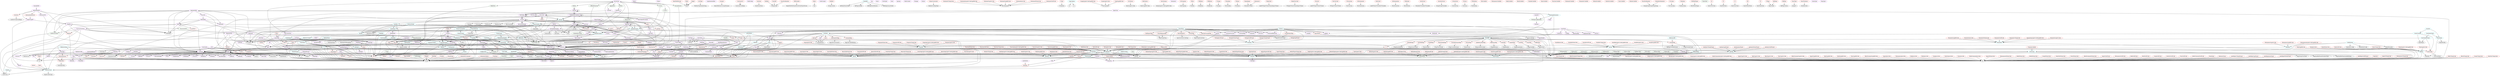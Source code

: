 digraph alltypes {
	subgraph core {
		subgraph conceptchunk{
		ConceptChunk -> IdeaDict;
		ConceptChunk -> Sentence;
		ConceptChunk -> UID;
		ConceptChunk	[shape=oval, color=cyan3, label="ConceptChunk"];
		}
		subgraph commonconcept{
		CommonConcept -> CI;
		CommonConcept -> Sentence;
		CommonConcept	[shape=oval, color=cyan3, label="CommonConcept"];
		}
		subgraph conceptinstance{
		ConceptInstance -> ConceptChunk;
		ConceptInstance -> String;
		ConceptInstance -> ShortName;
		ConceptInstance	[shape=oval, color=cyan3, label="ConceptInstance"];
		}
	}
	subgraph citation {
		subgraph citation{
		Citation -> CitationKind;
		Citation -> CiteField;
		Citation -> UID;
		Citation -> ShortName;
		Citation	[shape=oval, color=cyan3, label="Citation"];
		}
		subgraph bibref{
		BibRef -> Citation;
		BibRef	[shape=oval, color=red2, label="BibRef"];
		}
		subgraph entryid{
		EntryID -> String;
		EntryID	[shape=oval, color=red2, label="EntryID"];
		}
	}
	subgraph commonidea {
		subgraph ci{
		CI -> UID;
		CI -> NP;
		CI -> String;
		CI	[shape=oval, color=cyan3, label="CI"];
		}
	}
	subgraph concept {
	}
	subgraph contraineds {
		subgraph constrainedchunk{
		ConstrainedChunk -> QuantityDict;
		ConstrainedChunk -> ConstraintE;
		ConstrainedChunk -> MaybeExpr;
		ConstrainedChunk	[shape=oval, color=cyan3, label="ConstrainedChunk"];
		}
		subgraph constrconcept{
		ConstrConcept -> DefinedQuantityDict;
		ConstrConcept -> ConstraintE;
		ConstrConcept -> MaybeExpr;
		ConstrConcept	[shape=oval, color=cyan3, label="ConstrConcept"];
		}
	}
	subgraph definedquantity {
		subgraph definedquantitydict{
		DefinedQuantityDict -> ConceptChunk;
		DefinedQuantityDict -> StageSymbol;
		DefinedQuantityDict -> Space;
		DefinedQuantityDict -> MaybeUnitDefn;
		DefinedQuantityDict	[shape=oval, color=cyan3, label="DefinedQuantityDict"];
		}
	}
	subgraph eq {
		subgraph qdefinition{
		QDefinition -> QuantityDict;
		QDefinition -> Sentence;
		QDefinition -> UID;
		QDefinition -> Expr;
		QDefinition	[shape=oval, color=cyan3, label="QDefinition"];
		}
	}
	subgraph namedargument {
		subgraph namedargument{
		NamedArgument -> QuantityDict;
		NamedArgument	[shape=oval, color=darkgreen, label="NamedArgument"];
		}
	}
	subgraph namedidea {
		subgraph namedchunk{
		NamedChunk -> UID;
		NamedChunk -> NP;
		NamedChunk	[shape=oval, color=cyan3, label="NamedChunk"];
		}
		subgraph ideadict{
		IdeaDict -> NamedChunk;
		IdeaDict -> MaybeString;
		IdeaDict	[shape=oval, color=cyan3, label="IdeaDict"];
		}
	}
	subgraph quantity {
		subgraph quantitydict{
		QuantityDict -> IdeaDict;
		QuantityDict -> Space;
		QuantityDict -> StageSymbol;
		QuantityDict -> MaybeUnitDefn;
		QuantityDict	[shape=oval, color=cyan3, label="QuantityDict"];
		}
	}
	subgraph relation {
		subgraph relationconcept{
		RelationConcept -> ConceptChunk;
		RelationConcept -> Relation;
		RelationConcept	[shape=oval, color=cyan3, label="RelationConcept"];
		}
	}
	subgraph uncertainquantity {
		subgraph uncertainchunk{
		UncertainChunk -> ConstrainedChunk;
		UncertainChunk -> Uncertainty;
		UncertainChunk	[shape=oval, color=cyan3, label="UncertainChunk"];
		}
		subgraph uncertq{
		UncertQ -> ConstrConcept;
		UncertQ -> Uncertainty;
		UncertQ	[shape=oval, color=cyan3, label="UncertQ"];
		}
	}
	subgraph unitdefn {
		subgraph unitdefn{
		UnitDefn -> ConceptChunk;
		UnitDefn -> UnitSymbol;
		UnitDefn -> UID;
		UnitDefn	[shape=oval, color=cyan3, label="UnitDefn"];
		}
		subgraph unitequation{
		UnitEquation -> UID;
		UnitEquation -> USymb;
		UnitEquation	[shape=oval, color=cyan3, label="UnitEquation"];
		}
	}
	subgraph unital {
		subgraph unitalchunk{
		UnitalChunk -> DefinedQuantityDict;
		UnitalChunk -> UnitDefn;
		UnitalChunk	[shape=oval, color=cyan3, label="UnitalChunk"];
		}
	}
	subgraph unitary {
		subgraph unitarychunk{
		UnitaryChunk -> QuantityDict;
		UnitaryChunk -> UnitDefn;
		UnitaryChunk	[shape=oval, color=cyan3, label="UnitaryChunk"];
		}
	}
	subgraph unitaryconcept {
		subgraph unitaryconceptdict{
		UnitaryConceptDict -> UnitaryChunk;
		UnitaryConceptDict -> Sentence;
		UnitaryConceptDict -> UID;
		UnitaryConceptDict	[shape=oval, color=cyan3, label="UnitaryConceptDict"];
		}
	}
	subgraph citations {
	}
	subgraph core {
	}
	subgraph core2 {
	}
	subgraph document {
	}
	subgraph citation {
		subgraph citefield{
		CiteField -> String;
		CiteField -> People;
		CiteField	[shape=oval, color=darkviolet, label="CiteField"];
		}
		subgraph hp{
		HP -> String;
		HP	[shape=oval, color=darkviolet, label="HP"];
		}
		subgraph citationkind{
		CitationKind -> editor;
		CitationKind -> People;
		CitationKind -> CiteField;
		CitationKind	[shape=oval, color=darkviolet, label="CitationKind"];
		}
	}
	subgraph date {
		subgraph month{
		Month	[shape=oval, color=darkviolet, label="Month"];
		}
	}
	subgraph sentence {
	}
	subgraph core {
		subgraph labelledcontent{
		LabelledContent -> Reference;
		LabelledContent -> RawContent;
		LabelledContent	[shape=oval, color=cyan3, label="LabelledContent"];
		}
		subgraph listtype{
		ListType -> ItemType;
		ListType -> Maybe;
		ListType -> String;
		ListType	[shape=oval, color=darkviolet, label="ListType"];
		}
		subgraph itemtype{
		ItemType -> Sentence;
		ItemType	[shape=oval, color=darkviolet, label="ItemType"];
		}
		subgraph contents{
		Contents -> UnlabelledContent;
		Contents -> LabelledContent;
		Contents	[shape=oval, color=darkviolet, label="Contents"];
		}
		subgraph dtype{
		DType	[shape=oval, color=darkviolet, label="DType"];
		}
		subgraph rawcontent{
		RawContent -> Sentence;
		RawContent -> Title;
		RawContent -> Bool;
		RawContent	[shape=oval, color=darkviolet, label="RawContent"];
		}
		subgraph unlabelledcontent{
		UnlabelledContent -> RawContent;
		UnlabelledContent	[shape=oval, color=darkgreen, label="UnlabelledContent"];
		}
		subgraph maxwidthpercent{
		MaxWidthPercent -> Float;
		MaxWidthPercent	[shape=oval, color=red2, label="MaxWidthPercent"];
		}
		subgraph title{
		Title -> Sentence;
		Title	[shape=oval, color=red2, label="Title"];
		}
		subgraph author{
		Author -> Sentence;
		Author	[shape=oval, color=red2, label="Author"];
		}
		subgraph header{
		Header -> Sentence;
		Header	[shape=oval, color=red2, label="Header"];
		}
		subgraph depth{
		Depth -> Int;
		Depth	[shape=oval, color=red2, label="Depth"];
		}
		subgraph width{
		Width -> Float;
		Width	[shape=oval, color=red2, label="Width"];
		}
		subgraph height{
		Height -> Float;
		Height	[shape=oval, color=red2, label="Height"];
		}
		subgraph listtuple{
		ListTuple -> TitleItemTypeMaybeString;
		ListTuple	[shape=oval, color=red2, label="ListTuple"];
		}
		subgraph filepath{
		Filepath -> String;
		Filepath	[shape=oval, color=red2, label="Filepath"];
		}
		subgraph lbl{
		Lbl -> Sentence;
		Lbl	[shape=oval, color=red2, label="Lbl"];
		}
		subgraph identifier{
		Identifier -> String;
		Identifier	[shape=oval, color=red2, label="Identifier"];
		}
	}
	subgraph diplays {
	}
	subgraph extract {
	}
	subgraph math {
	}
	subgraph precedence {
	}
	subgraph type {
		subgraph lbltype{
		LblType -> IRefProg;
		LblType -> String;
		LblType	[shape=oval, color=darkviolet, label="LblType"];
		}
		subgraph irefprog{
		IRefProg -> UID;
		IRefProg	[shape=oval, color=darkviolet, label="IRefProg"];
		}
	}
	subgraph core {
		subgraph capitalizationrule{
		CapitalizationRule	[shape=oval, color=darkviolet, label="CapitalizationRule"];
		}
		subgraph pluralrule{
		PluralRule	[shape=oval, color=darkviolet, label="PluralRule"];
		}
		subgraph np{
		NP -> String;
		NP -> PluralRule;
		NP	[shape=oval, color=darkviolet, label="NP"];
		}
		subgraph pluralform{
		PluralForm -> Sentence;
		PluralForm	[shape=oval, color=red2, label="PluralForm"];
		}
	}
	subgraph extract {
	}
	subgraph helpers {
	}
	subgraph ast {
		subgraph uri{
		URI -> Scheme;
		URI -> Authority;
		URI -> Path;
		URI -> Query;
		URI -> Fragment;
		URI -> String;
		URI	[shape=oval, color=darkviolet, label="URI"];
		}
		subgraph scheme{
		Scheme	[shape=oval, color=darkviolet, label="Scheme"];
		}
		subgraph authority{
		Authority -> Username;
		Authority -> Password;
		Authority -> Host;
		Authority -> Port;
		Authority	[shape=oval, color=darkviolet, label="Authority"];
		}
		subgraph port{
		Port -> Int;
		Port	[shape=oval, color=darkviolet, label="Port"];
		}
		subgraph path{
		Path -> String;
		Path	[shape=oval, color=red2, label="Path"];
		}
		subgraph query{
		Query -> String;
		Query	[shape=oval, color=red2, label="Query"];
		}
		subgraph fragment{
		Fragment -> String;
		Fragment	[shape=oval, color=red2, label="Fragment"];
		}
		subgraph username{
		Username -> String;
		Username	[shape=oval, color=red2, label="Username"];
		}
		subgraph password{
		Password -> String;
		Password	[shape=oval, color=red2, label="Password"];
		}
		subgraph host{
		Host -> String;
		Host	[shape=oval, color=red2, label="Host"];
		}
	}
	subgraph core {
		subgraph uncertainty{
		Uncertainty -> MaybeDouble;
		Uncertainty -> MaybeInt;
		Uncertainty	[shape=oval, color=cyan3, label="Uncertainty"];
		}
	}
	subgraph clasess {
		subgraph conceptc{
		Conceptc -> IdeacDefinitioncConceptDomainc;
		Conceptc	[shape=oval, color=red2, label="Conceptc"];
		}
	}
	subgraph contraints {
		subgraph constraintreason{
		ConstraintReason	[shape=oval, color=darkviolet, label="ConstraintReason"];
		}
		subgraph constrainta{
		Constrainta -> ConstraintReason;
		Constrainta -> RealInterval;
		Constrainta -> a;
		Constrainta -> Constraint;
		Constrainta -> Expr;
		Constrainta -> ConstraintE;
		Constrainta	[shape=oval, color=darkviolet, label="Constrainta"];
		}
		subgraph constrainte{
		ConstraintE -> ConstraintExpr;
		ConstraintE	[shape=oval, color=red2, label="ConstraintE"];
		}
	}
	subgraph decoratedreference {
		subgraph decref{
		DecRef -> Reference;
		DecRef -> RefInfo;
		DecRef	[shape=oval, color=cyan3, label="DecRef"];
		}
	}
	subgraph derivation {
		subgraph derivation{
		Derivation -> Sentence;
		Derivation -> Derivation;
		Derivation	[shape=oval, color=darkviolet, label="Derivation"];
		}
	}
	subgraph development {
	}
	subgraph diplays {
	}
	subgraph diplayclassess {
	}
	subgraph diplayexprs {
		subgraph displaybinop{
		DisplayBinOp	[shape=oval, color=darkviolet, label="DisplayBinOp"];
		}
		subgraph displayassocbinop{
		DisplayAssocBinOp	[shape=oval, color=darkviolet, label="DisplayAssocBinOp"];
		}
		subgraph displayexpr{
		DisplayExpr -> Expr;
		DisplayExpr -> DisplayExpr;
		DisplayExpr -> Space;
		DisplayExpr -> DisplayBinOp;
		DisplayExpr -> DisplayAssocBinOp;
		DisplayExpr	[shape=oval, color=darkviolet, label="DisplayExpr"];
		}
	}
	subgraph document {
		subgraph section{
		Section -> Title;
		Section -> SecCons;
		Section -> Reference;
		Section	[shape=oval, color=cyan3, label="Section"];
		}
		subgraph seccons{
		SecCons -> Section;
		SecCons -> Contents;
		SecCons	[shape=oval, color=darkviolet, label="SecCons"];
		}
		subgraph document{
		Document -> Title;
		Document -> Author;
		Document -> ShowTableOfContents;
		Document -> Section;
		Document	[shape=oval, color=darkviolet, label="Document"];
		}
		subgraph showtableofcontents{
		ShowTableOfContents -> Document;
		ShowTableOfContents	[shape=oval, color=darkviolet, label="ShowTableOfContents"];
		}
	}
	subgraph expr {
		subgraph arithbinop{
		ArithBinOp	[shape=oval, color=darkviolet, label="ArithBinOp"];
		}
		subgraph eqbinop{
		EqBinOp	[shape=oval, color=darkviolet, label="EqBinOp"];
		}
		subgraph boolbinop{
		BoolBinOp	[shape=oval, color=darkviolet, label="BoolBinOp"];
		}
		subgraph labinop{
		LABinOp	[shape=oval, color=darkviolet, label="LABinOp"];
		}
		subgraph ordbinop{
		OrdBinOp	[shape=oval, color=darkviolet, label="OrdBinOp"];
		}
		subgraph vvvbinop{
		VVVBinOp	[shape=oval, color=darkviolet, label="VVVBinOp"];
		}
		subgraph vvnbinop{
		VVNBinOp	[shape=oval, color=darkviolet, label="VVNBinOp"];
		}
		subgraph assocarithoper{
		AssocArithOper	[shape=oval, color=darkviolet, label="AssocArithOper"];
		}
		subgraph assocbooloper{
		AssocBoolOper	[shape=oval, color=darkviolet, label="AssocBoolOper"];
		}
		subgraph ufunc{
		UFunc	[shape=oval, color=darkviolet, label="UFunc"];
		}
		subgraph ufuncb{
		UFuncB	[shape=oval, color=darkviolet, label="UFuncB"];
		}
		subgraph ufuncvv{
		UFuncVV	[shape=oval, color=darkviolet, label="UFuncVV"];
		}
		subgraph ufuncvn{
		UFuncVN	[shape=oval, color=darkviolet, label="UFuncVN"];
		}
		subgraph completeness{
		Completeness	[shape=oval, color=darkviolet, label="Completeness"];
		}
		subgraph expr{
		Expr -> Double;
		Expr -> Expr;
		Expr -> Integer;
		Expr -> String;
		Expr -> AssocArithOper;
		Expr -> AssocBoolOper;
		Expr -> DerivType;
		Expr -> UID;
		Expr -> Completeness;
		Expr -> ExprRelation;
		Expr -> UFunc;
		Expr -> UFuncB;
		Expr -> UFuncVV;
		Expr -> UFuncVN;
		Expr -> ArithBinOp;
		Expr -> BoolBinOp;
		Expr -> EqBinOp;
		Expr -> LABinOp;
		Expr -> OrdBinOp;
		Expr -> VVVBinOp;
		Expr -> VVNBinOp;
		Expr -> DomainDesc;
		Expr -> RealInterval;
		Expr	[shape=oval, color=darkviolet, label="Expr"];
		}
		subgraph derivtype{
		DerivType	[shape=oval, color=darkviolet, label="DerivType"];
		}
		subgraph relation{
		Relation -> Expr;
		Relation	[shape=oval, color=red2, label="Relation"];
		}
		subgraph variable{
		Variable -> String;
		Variable	[shape=oval, color=red2, label="Variable"];
		}
	}
	subgraph mics {
	}
	subgraph nounpraehs {
		subgraph capitalization{
		Capitalization -> Sentence;
		Capitalization	[shape=oval, color=red2, label="Capitalization"];
		}
		subgraph pluralstring{
		PluralString -> String;
		PluralString	[shape=oval, color=red2, label="PluralString"];
		}
	}
	subgraph people {
		subgraph person{
		Person -> String;
		Person -> Conv;
		Person	[shape=oval, color=cyan3, label="Person"];
		}
		subgraph conv{
		Conv	[shape=oval, color=darkviolet, label="Conv"];
		}
		subgraph people{
		People -> Person;
		People	[shape=oval, color=red2, label="People"];
		}
	}
	subgraph reference {
		subgraph reference{
		Reference -> UID;
		Reference -> LblType;
		Reference -> ShortName;
		Reference	[shape=oval, color=cyan3, label="Reference"];
		}
	}
	subgraph sentence {
		subgraph sentencestyle{
		SentenceStyle	[shape=oval, color=darkviolet, label="SentenceStyle"];
		}
		subgraph termcapitalization{
		TermCapitalization	[shape=oval, color=darkviolet, label="TermCapitalization"];
		}
		subgraph refinfo{
		RefInfo -> Int;
		RefInfo -> String;
		RefInfo	[shape=oval, color=darkviolet, label="RefInfo"];
		}
		subgraph sentence{
		Sentence -> SentenceStyle;
		Sentence -> TermCapitalization;
		Sentence -> UID;
		Sentence -> Sentence;
		Sentence -> USymb;
		Sentence -> String;
		Sentence -> Symbol;
		Sentence	[shape=oval, color=darkviolet, label="Sentence"];
		}
	}
	subgraph sorthandhs {
	}
	subgraph sortnameh {
		subgraph shortname{
		ShortName -> Sentence;
		ShortName	[shape=oval, color=darkgreen, label="ShortName"];
		}
	}
	subgraph space {
		subgraph space{
		Space	[shape=oval, color=cyan3, label="Space"];
		}
		subgraph rtopology{
		RTopology	[shape=oval, color=darkviolet, label="RTopology"];
		}
		subgraph domaindescab{
		DomainDescab -> Symbol;
		DomainDescab -> RTopology;
		DomainDescab -> a;
		DomainDescab -> b;
		DomainDescab -> DomainDesc;
		DomainDescab	[shape=oval, color=darkviolet, label="DomainDescab"];
		}
		subgraph inclusive{
		Inclusive	[shape=oval, color=darkviolet, label="Inclusive"];
		}
		subgraph realintervalab{
		RealIntervalab -> Inclusive;
		RealIntervalab -> a;
		RealIntervalab -> b;
		RealIntervalab -> RealInterval;
		RealIntervalab	[shape=oval, color=darkviolet, label="RealIntervalab"];
		}
		subgraph primitive{
		Primitive -> Space;
		Primitive	[shape=oval, color=red2, label="Primitive"];
		}
	}
	subgraph stages {
		subgraph stage{
		Stage	[shape=oval, color=darkviolet, label="Stage"];
		}
	}
	subgraph symbol {
		subgraph decoration{
		Decoration	[shape=oval, color=darkviolet, label="Decoration"];
		}
		subgraph symbol{
		Symbol -> String;
		Symbol -> Int;
		Symbol -> Special;
		Symbol -> Decoration;
		Symbol -> Symbol;
		Symbol	[shape=oval, color=darkviolet, label="Symbol"];
		}
	}
	subgraph uid {
		subgraph uid{
		UID -> String;
		UID	[shape=oval, color=red2, label="UID"];
		}
	}
	subgraph uncertainty {
	}
	subgraph unicode {
		subgraph special{
		Special	[shape=oval, color=darkviolet, label="Special"];
		}
	}
	subgraph unitlang {
		subgraph udefn{
		UDefn -> USymb;
		UDefn	[shape=oval, color=darkviolet, label="UDefn"];
		}
		subgraph unitsymbol{
		UnitSymbol -> USymb;
		UnitSymbol -> UDefn;
		UnitSymbol -> UnitSymbol;
		UnitSymbol	[shape=oval, color=darkviolet, label="UnitSymbol"];
		}
		subgraph usymb{
		USymb -> Symbol;
		USymb -> Integer;
		USymb	[shape=oval, color=darkgreen, label="USymb"];
		}
	}
	subgraph drails {
	}
	subgraph domains {
	}
	subgraph codebaes {
		subgraph varorfunc{
		VarOrFunc -> QuantityDict;
		VarOrFunc -> VarOrFunc;
		VarOrFunc	[shape=oval, color=cyan3, label="VarOrFunc"];
		}
		subgraph codevarchunk{
		CodeVarChunk -> CodeChunk;
		CodeVarChunk -> MaybeCodeChunk;
		CodeVarChunk	[shape=oval, color=cyan3, label="CodeVarChunk"];
		}
		subgraph codefuncchunk{
		CodeFuncChunk -> CodeChunk;
		CodeFuncChunk	[shape=oval, color=darkgreen, label="CodeFuncChunk"];
		}
	}
	subgraph convert {
	}
	subgraph development {
	}
	subgraph extract {
	}
	subgraph precedence {
	}
	subgraph expr {
		subgraph arithbinop{
		ArithBinOp	[shape=oval, color=darkviolet, label="ArithBinOp"];
		}
		subgraph eqbinop{
		EqBinOp	[shape=oval, color=darkviolet, label="EqBinOp"];
		}
		subgraph boolbinop{
		BoolBinOp	[shape=oval, color=darkviolet, label="BoolBinOp"];
		}
		subgraph labinop{
		LABinOp	[shape=oval, color=darkviolet, label="LABinOp"];
		}
		subgraph ordbinop{
		OrdBinOp	[shape=oval, color=darkviolet, label="OrdBinOp"];
		}
		subgraph vvvbinop{
		VVVBinOp	[shape=oval, color=darkviolet, label="VVVBinOp"];
		}
		subgraph vvnbinop{
		VVNBinOp	[shape=oval, color=darkviolet, label="VVNBinOp"];
		}
		subgraph assocarithoper{
		AssocArithOper	[shape=oval, color=darkviolet, label="AssocArithOper"];
		}
		subgraph assocbooloper{
		AssocBoolOper	[shape=oval, color=darkviolet, label="AssocBoolOper"];
		}
		subgraph ufunc{
		UFunc	[shape=oval, color=darkviolet, label="UFunc"];
		}
		subgraph ufuncb{
		UFuncB	[shape=oval, color=darkviolet, label="UFuncB"];
		}
		subgraph ufuncvv{
		UFuncVV	[shape=oval, color=darkviolet, label="UFuncVV"];
		}
		subgraph ufuncvn{
		UFuncVN	[shape=oval, color=darkviolet, label="UFuncVN"];
		}
		subgraph codeexpr{
		CodeExpr -> Double;
		CodeExpr -> CodeExpr;
		CodeExpr -> Integer;
		CodeExpr -> String;
		CodeExpr -> AssocArithOper;
		CodeExpr -> AssocBoolOper;
		CodeExpr -> UID;
		CodeExpr -> Completeness;
		CodeExpr -> UFunc;
		CodeExpr -> UFuncB;
		CodeExpr -> UFuncVV;
		CodeExpr -> UFuncVN;
		CodeExpr -> ArithBinOp;
		CodeExpr -> BoolBinOp;
		CodeExpr -> EqBinOp;
		CodeExpr -> LABinOp;
		CodeExpr -> OrdBinOp;
		CodeExpr -> VVVBinOp;
		CodeExpr -> VVNBinOp;
		CodeExpr -> DomainDesc;
		CodeExpr -> RealInterval;
		CodeExpr	[shape=oval, color=darkviolet, label="CodeExpr"];
		}
	}
	subgraph codeexpr {
	}
	subgraph odelibraries {
	}
	subgraph code {
	}
	subgraph codedefinition {
		subgraph definitiontype{
		DefinitionType -> CodeChunk;
		DefinitionType -> CodeExpr;
		DefinitionType -> DefinitionType;
		DefinitionType	[shape=oval, color=cyan3, label="DefinitionType"];
		}
	}
	subgraph contraintmaps {
		subgraph constraintce{
		ConstraintCE -> ConstraintCodeExpr;
		ConstraintCE	[shape=oval, color=red2, label="ConstraintCE"];
		}
		subgraph constraintcemap{
		ConstraintCEMap -> MapUIDConstraintCE;
		ConstraintCEMap	[shape=oval, color=red2, label="ConstraintCEMap"];
		}
	}
	subgraph parameter {
		subgraph passby{
		PassBy -> CodeChunk;
		PassBy -> PassBy;
		PassBy	[shape=oval, color=cyan3, label="PassBy"];
		}
	}
	subgraph ast {
		subgraph docconfig{
		DocConfig -> String;
		DocConfig -> Bool;
		DocConfig	[shape=oval, color=cyan3, label="DocConfig"];
		}
		subgraph buildname{
		BuildName -> BuildName;
		BuildName -> Ext;
		BuildName	[shape=oval, color=darkviolet, label="BuildName"];
		}
		subgraph ext{
		Ext -> MakeString;
		Ext	[shape=oval, color=darkviolet, label="Ext"];
		}
		subgraph builddependencies{
		BuildDependencies -> BuildName;
		BuildDependencies	[shape=oval, color=darkviolet, label="BuildDependencies"];
		}
		subgraph buildconfig{
		BuildConfig	[shape=oval, color=darkviolet, label="BuildConfig"];
		}
		subgraph runtype{
		RunType -> CommandFragment;
		RunType	[shape=oval, color=darkviolet, label="RunType"];
		}
		subgraph runnable{
		Runnable -> BuildName;
		Runnable -> NameOpts;
		Runnable -> RunType;
		Runnable	[shape=oval, color=darkviolet, label="Runnable"];
		}
		subgraph commandfragment{
		CommandFragment -> MakeString;
		CommandFragment	[shape=oval, color=red2, label="CommandFragment"];
		}
		subgraph buildcommand{
		BuildCommand -> CommandFragment;
		BuildCommand	[shape=oval, color=red2, label="BuildCommand"];
		}
		subgraph interpretercommand{
		InterpreterCommand -> String;
		InterpreterCommand	[shape=oval, color=red2, label="InterpreterCommand"];
		}
		subgraph interpreteroption{
		InterpreterOption -> String;
		InterpreterOption	[shape=oval, color=red2, label="InterpreterOption"];
		}
	}
	subgraph import {
		subgraph codeharness{
		CodeHarness -> MaybeBuildConfig;
		CodeHarness -> MaybeRunnable;
		CodeHarness -> GOOLState;
		CodeHarness -> ProgData;
		CodeHarness -> MaybeDocConfig;
		CodeHarness	[shape=oval, color=cyan3, label="CodeHarness"];
		}
	}
	subgraph import {
		subgraph optimizechoice{
		OptimizeChoice -> Doc;
		OptimizeChoice	[shape=oval, color=red2, label="OptimizeChoice"];
		}
		subgraph projname{
		ProjName -> String;
		ProjName	[shape=oval, color=red2, label="ProjName"];
		}
	}
	subgraph csarprendererh {
		subgraph csharpprojecta{
		CSharpProjecta -> a;
		CSharpProjecta	[shape=oval, color=darkgreen, label="CSharpProjecta"];
		}
		subgraph packagecsharpproject{
		PackageCSharpProject -> PackData;
		PackageCSharpProject	[shape=oval, color=red2, label="PackageCSharpProject"];
		}
		subgraph auxiliarycsharpproject{
		AuxiliaryCSharpProject -> AuxData;
		AuxiliaryCSharpProject	[shape=oval, color=red2, label="AuxiliaryCSharpProject"];
		}
		subgraph auxhelpercsharpproject{
		AuxHelperCSharpProject -> Doc;
		AuxHelperCSharpProject	[shape=oval, color=red2, label="AuxHelperCSharpProject"];
		}
	}
	subgraph cpprenderer {
		subgraph cppprojecta{
		CppProjecta -> a;
		CppProjecta	[shape=oval, color=darkgreen, label="CppProjecta"];
		}
		subgraph packagecppproject{
		PackageCppProject -> PackData;
		PackageCppProject	[shape=oval, color=red2, label="PackageCppProject"];
		}
		subgraph auxiliarycppproject{
		AuxiliaryCppProject -> AuxData;
		AuxiliaryCppProject	[shape=oval, color=red2, label="AuxiliaryCppProject"];
		}
		subgraph auxhelpercppproject{
		AuxHelperCppProject -> Doc;
		AuxHelperCppProject	[shape=oval, color=red2, label="AuxHelperCppProject"];
		}
	}
	subgraph javarenderer {
		subgraph javaprojecta{
		JavaProjecta -> a;
		JavaProjecta	[shape=oval, color=darkgreen, label="JavaProjecta"];
		}
		subgraph packagejavaproject{
		PackageJavaProject -> PackData;
		PackageJavaProject	[shape=oval, color=red2, label="PackageJavaProject"];
		}
		subgraph auxiliaryjavaproject{
		AuxiliaryJavaProject -> AuxData;
		AuxiliaryJavaProject	[shape=oval, color=red2, label="AuxiliaryJavaProject"];
		}
		subgraph auxhelperjavaproject{
		AuxHelperJavaProject -> Doc;
		AuxHelperJavaProject	[shape=oval, color=red2, label="AuxHelperJavaProject"];
		}
	}
	subgraph languagepolymorpich {
	}
	subgraph pytonrendererh {
		subgraph pythonprojecta{
		PythonProjecta -> a;
		PythonProjecta	[shape=oval, color=darkgreen, label="PythonProjecta"];
		}
		subgraph packagepythonproject{
		PackagePythonProject -> PackData;
		PackagePythonProject	[shape=oval, color=red2, label="PackagePythonProject"];
		}
		subgraph auxiliarypythonproject{
		AuxiliaryPythonProject -> AuxData;
		AuxiliaryPythonProject	[shape=oval, color=red2, label="AuxiliaryPythonProject"];
		}
		subgraph auxhelperpythonproject{
		AuxHelperPythonProject -> Doc;
		AuxHelperPythonProject	[shape=oval, color=red2, label="AuxHelperPythonProject"];
		}
	}
	subgraph swiftrenderer {
		subgraph swiftprojecta{
		SwiftProjecta -> a;
		SwiftProjecta	[shape=oval, color=darkgreen, label="SwiftProjecta"];
		}
		subgraph packageswiftproject{
		PackageSwiftProject -> PackData;
		PackageSwiftProject	[shape=oval, color=red2, label="PackageSwiftProject"];
		}
		subgraph auxiliaryswiftproject{
		AuxiliarySwiftProject -> AuxData;
		AuxiliarySwiftProject	[shape=oval, color=red2, label="AuxiliarySwiftProject"];
		}
		subgraph auxhelperswiftproject{
		AuxHelperSwiftProject -> Doc;
		AuxHelperSwiftProject	[shape=oval, color=red2, label="AuxHelperSwiftProject"];
		}
	}
	subgraph clasinterfaces {
		subgraph readmeinfo{
		ReadMeInfo -> LangAbbrev;
		ReadMeInfo -> LangVers;
		ReadMeInfo -> MaybeString;
		ReadMeInfo -> ImplementationType;
		ReadMeInfo -> Name;
		ReadMeInfo -> FilePath;
		ReadMeInfo -> Contributor;
		ReadMeInfo -> CaseName;
		ReadMeInfo	[shape=oval, color=cyan3, label="ReadMeInfo"];
		}
		subgraph langabbrev{
		LangAbbrev -> String;
		LangAbbrev	[shape=oval, color=red2, label="LangAbbrev"];
		}
		subgraph langvers{
		LangVers -> String;
		LangVers	[shape=oval, color=red2, label="LangVers"];
		}
		subgraph casename{
		CaseName -> String;
		CaseName	[shape=oval, color=red2, label="CaseName"];
		}
		subgraph contributor{
		Contributor -> String;
		Contributor	[shape=oval, color=red2, label="Contributor"];
		}
	}
	subgraph data {
		subgraph auxdata{
		AuxData -> FilePath;
		AuxData -> Doc;
		AuxData	[shape=oval, color=cyan3, label="AuxData"];
		}
		subgraph packdata{
		PackData -> ProgData;
		PackData -> AuxData;
		PackData	[shape=oval, color=cyan3, label="PackData"];
		}
	}
	subgraph languagerenderer {
	}
	subgraph configparers {
		subgraph configuration{
		Configuration -> String;
		Configuration -> MaybeString;
		Configuration -> Options;
		Configuration	[shape=oval, color=cyan3, label="Configuration"];
		}
	}
	subgraph comments {
	}
	subgraph conceptmatch {
	}
	subgraph decriptionss {
	}
	subgraph drailstates {
		subgraph drasilstate{
		DrasilState -> CodeSpec;
		DrasilState -> Modularity;
		DrasilState -> ImplementationType;
		DrasilState -> Structure;
		DrasilState -> ConstantStructure;
		DrasilState -> ConstantRepr;
		DrasilState -> MatchedConceptMap;
		DrasilState -> MatchedSpaces;
		DrasilState -> ConstraintBehaviour;
		DrasilState -> Comments;
		DrasilState -> Verbosity;
		DrasilState -> String;
		DrasilState -> Logging;
		DrasilState -> AuxFile;
		DrasilState -> Expr;
		DrasilState -> Mod;
		DrasilState -> Name;
		DrasilState -> ExtLibMap;
		DrasilState -> FilePath;
		DrasilState -> ModExportMap;
		DrasilState -> ClassDefinitionMap;
		DrasilState -> Doc;
		DrasilState -> Space;
		DrasilState	[shape=oval, color=cyan3, label="DrasilState"];
		}
		subgraph matchedspaces{
		MatchedSpaces -> SpaceGenStateCodeType;
		MatchedSpaces	[shape=oval, color=red2, label="MatchedSpaces"];
		}
		subgraph extlibmap{
		ExtLibMap -> MapStringExtLibState;
		ExtLibMap	[shape=oval, color=red2, label="ExtLibMap"];
		}
		subgraph modexportmap{
		ModExportMap -> MapStringString;
		ModExportMap	[shape=oval, color=red2, label="ModExportMap"];
		}
		subgraph classdefinitionmap{
		ClassDefinitionMap -> MapStringString;
		ClassDefinitionMap	[shape=oval, color=red2, label="ClassDefinitionMap"];
		}
		subgraph genstate{
		GenState -> StateDrasilState;
		GenState	[shape=oval, color=red2, label="GenState"];
		}
		subgraph modexp{
		ModExp -> StringString;
		ModExp	[shape=oval, color=red2, label="ModExp"];
		}
		subgraph classdef{
		ClassDef -> StringString;
		ClassDef	[shape=oval, color=red2, label="ClassDef"];
		}
	}
	subgraph functioncalls {
	}
	subgraph genode {
		subgraph odegeninfo{
		ODEGenInfo -> MaybeFilePathNameExtLibStateNameVersion;
		ODEGenInfo	[shape=oval, color=red2, label="ODEGenInfo"];
		}
	}
	subgraph generategool {
		subgraph classtype{
		ClassType -> OOProg;
		ClassType -> r;
		ClassType -> ClassType;
		ClassType -> Name;
		ClassType -> Maybe;
		ClassType -> Description;
		ClassType	[shape=oval, color=darkviolet, label="ClassType"];
		}
	}
	subgraph generator {
	}
	subgraph helpers {
	}
	subgraph import {
	}
	subgraph logging {
	}
	subgraph modules {
		subgraph calctype{
		CalcType -> OOProg;
		CalcType -> r;
		CalcType -> CalcType;
		CalcType -> CodeDefinition;
		CalcType -> CodeExpr;
		CalcType	[shape=oval, color=darkviolet, label="CalcType"];
		}
		subgraph constraintce{
		ConstraintCE -> ConstraintCodeExpr;
		ConstraintCE	[shape=oval, color=red2, label="ConstraintCE"];
		}
	}
	subgraph parameters {
		subgraph paramtype{
		ParamType -> ParamType;
		ParamType -> Bool;
		ParamType	[shape=oval, color=darkviolet, label="ParamType"];
		}
	}
	subgraph readinput {
	}
	subgraph spacematch {
	}
	subgraph writeinput {
	}
	subgraph writereadme {
	}
	subgraph code {
		subgraph code{
		Code -> FilePath;
		Code	[shape=oval, color=darkgreen, label="Code"];
		}
	}
	subgraph codegeneration {
	}
	subgraph codequantitydicts {
	}
	subgraph datadecs {
		subgraph datadesc_{
		DataDesc_ -> Data_;
		DataDesc_ -> Delimiter;
		DataDesc_ -> DataDesc_;
		DataDesc_	[shape=oval, color=darkviolet, label="DataDesc_"];
		}
		subgraph data_{
		Data_ -> DataItem_;
		Data_	[shape=oval, color=darkviolet, label="Data_"];
		}
		subgraph dataitem_{
		DataItem_	[shape=oval, color=darkviolet, label="DataItem_"];
		}
		subgraph data{
		Data -> DataItem;
		Data	[shape=oval, color=darkviolet, label="Data"];
		}
		subgraph linepattern{
		LinePattern -> DataItem;
		LinePattern	[shape=oval, color=darkviolet, label="LinePattern"];
		}
		subgraph dataitem{
		DataItem -> CodeVarChunk;
		DataItem	[shape=oval, color=red2, label="DataItem"];
		}
		subgraph delimiter{
		Delimiter -> String;
		Delimiter	[shape=oval, color=red2, label="Delimiter"];
		}
		subgraph datadesc{
		DataDesc -> Data;
		DataDesc	[shape=oval, color=red2, label="DataDesc"];
		}
		subgraph delim{
		Delim -> Char;
		Delim	[shape=oval, color=red2, label="Delim"];
		}
	}
	subgraph extlibimport {
		subgraph extlibstate{
		ExtLibState -> Mod;
		ExtLibState -> FuncStmt;
		ExtLibState -> Name;
		ExtLibState -> String;
		ExtLibState	[shape=oval, color=cyan3, label="ExtLibState"];
		}
	}
	subgraph externallibrary {
		subgraph step{
		Step -> FunctionInterface;
		Step -> NonEmpty;
		Step -> CodeExpr;
		Step -> Condition;
		Step -> Step;
		Step -> CodeVarChunk;
		Step -> FuncStmt;
		Step	[shape=oval, color=darkviolet, label="Step"];
		}
		subgraph functioninterface{
		FunctionInterface -> NonEmpty;
		FunctionInterface -> Requires;
		FunctionInterface -> FuncType;
		FunctionInterface -> CodeFuncChunk;
		FunctionInterface -> Argument;
		FunctionInterface -> Maybe;
		FunctionInterface -> Result;
		FunctionInterface	[shape=oval, color=darkviolet, label="FunctionInterface"];
		}
		subgraph result{
		Result -> CodeVarChunk;
		Result	[shape=oval, color=darkviolet, label="Result"];
		}
		subgraph argument{
		Argument -> Maybe;
		Argument -> NamedArgument;
		Argument -> ArgumentInfo;
		Argument	[shape=oval, color=darkviolet, label="Argument"];
		}
		subgraph argumentinfo{
		ArgumentInfo -> CodeExpr;
		ArgumentInfo -> Space;
		ArgumentInfo -> Maybe;
		ArgumentInfo -> CodeVarChunk;
		ArgumentInfo -> CodeFuncChunk;
		ArgumentInfo -> Parameter;
		ArgumentInfo -> Step;
		ArgumentInfo -> Requires;
		ArgumentInfo -> Description;
		ArgumentInfo -> ClassInfo;
		ArgumentInfo -> NonEmpty;
		ArgumentInfo	[shape=oval, color=darkviolet, label="ArgumentInfo"];
		}
		subgraph parameter{
		Parameter -> ParameterChunk;
		Parameter -> Space;
		Parameter	[shape=oval, color=darkviolet, label="Parameter"];
		}
		subgraph classinfo{
		ClassInfo -> MethodInfo;
		ClassInfo -> String;
		ClassInfo	[shape=oval, color=darkviolet, label="ClassInfo"];
		}
		subgraph methodinfo{
		MethodInfo -> Description;
		MethodInfo -> Parameter;
		MethodInfo -> Step;
		MethodInfo -> CodeFuncChunk;
		MethodInfo -> Maybe;
		MethodInfo -> NonEmpty;
		MethodInfo	[shape=oval, color=darkviolet, label="MethodInfo"];
		}
		subgraph functype{
		FuncType -> CodeVarChunk;
		FuncType -> StepGroup;
		FuncType -> ExternalLibrary;
		FuncType	[shape=oval, color=darkviolet, label="FuncType"];
		}
		subgraph condition{
		Condition -> CodeExpr;
		Condition	[shape=oval, color=red2, label="Condition"];
		}
		subgraph requires{
		Requires -> String;
		Requires	[shape=oval, color=red2, label="Requires"];
		}
		subgraph externallibrary{
		ExternalLibrary -> StepGroup;
		ExternalLibrary	[shape=oval, color=red2, label="ExternalLibrary"];
		}
		subgraph stepgroup{
		StepGroup -> NonEmptyStep;
		StepGroup	[shape=oval, color=red2, label="StepGroup"];
		}
	}
	subgraph externallibrarycall {
		subgraph stepgroupfill{
		StepGroupFill -> Int;
		StepGroupFill -> StepFill;
		StepGroupFill	[shape=oval, color=darkviolet, label="StepGroupFill"];
		}
		subgraph stepfill{
		StepFill -> FunctionIntFill;
		StepFill -> NonEmpty;
		StepFill -> CodeExpr;
		StepFill -> StepFill;
		StepFill -> CodeVarChunk;
		StepFill	[shape=oval, color=darkviolet, label="StepFill"];
		}
		subgraph argumentfill{
		ArgumentFill -> Maybe;
		ArgumentFill -> NamedArgument;
		ArgumentFill -> CodeExpr;
		ArgumentFill	[shape=oval, color=darkviolet, label="ArgumentFill"];
		}
		subgraph parameterfill{
		ParameterFill -> ParameterChunk;
		ParameterFill	[shape=oval, color=darkviolet, label="ParameterFill"];
		}
		subgraph classinfofill{
		ClassInfoFill -> MethodInfoFill;
		ClassInfoFill	[shape=oval, color=darkviolet, label="ClassInfoFill"];
		}
		subgraph methodinfofill{
		MethodInfoFill -> ParameterFill;
		MethodInfoFill -> Initializer;
		MethodInfoFill -> StepFill;
		MethodInfoFill -> NonEmpty;
		MethodInfoFill -> StepGroupFill;
		MethodInfoFill -> ExternalLibraryCall;
		MethodInfoFill	[shape=oval, color=darkviolet, label="MethodInfoFill"];
		}
		subgraph functionintfill{
		FunctionIntFill -> ArgumentFill;
		FunctionIntFill	[shape=oval, color=darkgreen, label="FunctionIntFill"];
		}
		subgraph externallibrarycall{
		ExternalLibraryCall -> StepGroupFill;
		ExternalLibraryCall	[shape=oval, color=red2, label="ExternalLibraryCall"];
		}
	}
	subgraph lang {
		subgraph lang{
		Lang	[shape=oval, color=darkviolet, label="Lang"];
		}
	}
	subgraph odeinfo {
		subgraph odeinfo{
		ODEInfo -> CodeVarChunk;
		ODEInfo -> CodeExpr;
		ODEInfo -> ODEOptions;
		ODEInfo	[shape=oval, color=cyan3, label="ODEInfo"];
		}
		subgraph odeoptions{
		ODEOptions -> ODEMethod;
		ODEOptions -> CodeExpr;
		ODEOptions	[shape=oval, color=cyan3, label="ODEOptions"];
		}
		subgraph odemethod{
		ODEMethod	[shape=oval, color=darkviolet, label="ODEMethod"];
		}
	}
	subgraph odelibpckg {
		subgraph odelibpckg{
		ODELibPckg -> Name;
		ODELibPckg -> Version;
		ODELibPckg -> ExternalLibrary;
		ODELibPckg -> ODEInfoExternalLibraryCall;
		ODELibPckg -> MaybeFilePath;
		ODELibPckg -> Lang;
		ODELibPckg	[shape=oval, color=cyan3, label="ODELibPckg"];
		}
	}
	subgraph coicehs {
		subgraph choices{
		Choices -> Lang;
		Choices -> Modularity;
		Choices -> Structure;
		Choices -> ConstantStructure;
		Choices -> ConstantRepr;
		Choices -> ConceptMatchMap;
		Choices -> SpaceMatch;
		Choices -> ImplementationType;
		Choices -> ODELibPckg;
		Choices -> ODEInfo;
		Choices -> ConstraintBehaviour;
		Choices -> Comments;
		Choices -> Verbosity;
		Choices -> Visibility;
		Choices -> Logging;
		Choices -> FilePath;
		Choices -> AuxFile;
		Choices	[shape=oval, color=cyan3, label="Choices"];
		}
		subgraph modularity{
		Modularity -> InputModule;
		Modularity	[shape=oval, color=darkviolet, label="Modularity"];
		}
		subgraph inputmodule{
		InputModule	[shape=oval, color=darkviolet, label="InputModule"];
		}
		subgraph structure{
		Structure	[shape=oval, color=darkviolet, label="Structure"];
		}
		subgraph constantstructure{
		ConstantStructure	[shape=oval, color=darkviolet, label="ConstantStructure"];
		}
		subgraph constantrepr{
		ConstantRepr	[shape=oval, color=darkviolet, label="ConstantRepr"];
		}
		subgraph codeconcept{
		CodeConcept	[shape=oval, color=darkviolet, label="CodeConcept"];
		}
		subgraph implementationtype{
		ImplementationType	[shape=oval, color=darkviolet, label="ImplementationType"];
		}
		subgraph constraintbehaviour{
		ConstraintBehaviour	[shape=oval, color=darkviolet, label="ConstraintBehaviour"];
		}
		subgraph comments{
		Comments	[shape=oval, color=darkviolet, label="Comments"];
		}
		subgraph verbosity{
		Verbosity	[shape=oval, color=darkviolet, label="Verbosity"];
		}
		subgraph visibility{
		Visibility	[shape=oval, color=darkviolet, label="Visibility"];
		}
		subgraph logging{
		Logging	[shape=oval, color=darkviolet, label="Logging"];
		}
		subgraph auxfile{
		AuxFile -> FilePath;
		AuxFile	[shape=oval, color=darkviolet, label="AuxFile"];
		}
		subgraph conceptmatchmap{
		ConceptMatchMap -> MapUIDCodeConcept;
		ConceptMatchMap	[shape=oval, color=red2, label="ConceptMatchMap"];
		}
		subgraph matchedconceptmap{
		MatchedConceptMap -> MapUIDCodeConcept;
		MatchedConceptMap	[shape=oval, color=red2, label="MatchedConceptMap"];
		}
		subgraph spacematch{
		SpaceMatch -> SpaceCodeType;
		SpaceMatch	[shape=oval, color=red2, label="SpaceMatch"];
		}
	}
	subgraph code {
	}
	subgraph codespec {
		subgraph codespec{
		CodeSpec -> Name;
		CodeSpec -> a;
		CodeSpec -> Input;
		CodeSpec -> Derived;
		CodeSpec -> Output;
		CodeSpec -> FilePath;
		CodeSpec -> Def;
		CodeSpec -> ConstraintCEMap;
		CodeSpec -> Const;
		CodeSpec -> ConstantMap;
		CodeSpec -> Mod;
		CodeSpec -> ChunkDB;
		CodeSpec	[shape=oval, color=cyan3, label="CodeSpec"];
		}
		subgraph input{
		Input -> CodeVarChunk;
		Input	[shape=oval, color=red2, label="Input"];
		}
		subgraph output{
		Output -> CodeVarChunk;
		Output	[shape=oval, color=red2, label="Output"];
		}
		subgraph const{
		Const -> CodeDefinition;
		Const	[shape=oval, color=red2, label="Const"];
		}
		subgraph derived{
		Derived -> CodeDefinition;
		Derived	[shape=oval, color=red2, label="Derived"];
		}
		subgraph def{
		Def -> CodeDefinition;
		Def	[shape=oval, color=red2, label="Def"];
		}
		subgraph constantmap{
		ConstantMap -> MapUIDCodeDefinition;
		ConstantMap	[shape=oval, color=red2, label="ConstantMap"];
		}
		subgraph known{
		Known -> CodeVarChunk;
		Known	[shape=oval, color=red2, label="Known"];
		}
		subgraph need{
		Need -> CodeVarChunk;
		Need	[shape=oval, color=red2, label="Need"];
		}
	}
	subgraph mod {
		subgraph class{
		Class -> Name;
		Class -> MaybeName;
		Class -> Description;
		Class -> StateVariable;
		Class -> Func;
		Class	[shape=oval, color=cyan3, label="Class"];
		}
		subgraph statevariable{
		StateVariable -> ScopeTag;
		StateVariable -> CodeVarChunk;
		StateVariable	[shape=oval, color=cyan3, label="StateVariable"];
		}
		subgraph mod{
		Mod -> Name;
		Mod -> Description;
		Mod -> Import;
		Mod -> Class;
		Mod -> Func;
		Mod -> Mod;
		Mod	[shape=oval, color=darkviolet, label="Mod"];
		}
		subgraph func{
		Func -> FuncDef;
		Func -> FuncData;
		Func -> Name;
		Func -> Description;
		Func -> DataDesc;
		Func -> Func;
		Func	[shape=oval, color=darkviolet, label="Func"];
		}
		subgraph funcdata{
		FuncData -> Name;
		FuncData -> Description;
		FuncData -> DataDesc;
		FuncData -> FuncData;
		FuncData	[shape=oval, color=darkviolet, label="FuncData"];
		}
		subgraph funcdef{
		FuncDef -> Name;
		FuncDef -> Description;
		FuncDef -> ParameterChunk;
		FuncDef -> Space;
		FuncDef	[shape=oval, color=darkviolet, label="FuncDef"];
		}
		subgraph funcstmt{
		FuncStmt -> CodeVarChunk;
		FuncStmt -> CodeExpr;
		FuncStmt -> FuncStmt;
		FuncStmt -> Integer;
		FuncStmt	[shape=oval, color=darkviolet, label="FuncStmt"];
		}
		subgraph name{
		Name -> String;
		Name	[shape=oval, color=red2, label="Name"];
		}
		subgraph description{
		Description -> String;
		Description	[shape=oval, color=red2, label="Description"];
		}
		subgraph import{
		Import -> String;
		Import	[shape=oval, color=red2, label="Import"];
		}
		subgraph version{
		Version -> String;
		Version	[shape=oval, color=red2, label="Version"];
		}
		subgraph initializer{
		Initializer -> CodeVarChunkCodeExpr;
		Initializer	[shape=oval, color=red2, label="Initializer"];
		}
	}
	subgraph filetetss {
	}
	subgraph helloworld {
	}
	subgraph helper {
	}
	subgraph main {
	}
	subgraph obervers {
	}
	subgraph patterntets {
	}
	subgraph references {
	}
	subgraph srs {
	}
	subgraph core {
		subgraph docsection{
		DocSection -> RefSec;
		DocSection -> IntroSec;
		DocSection -> StkhldrSec;
		DocSection -> GSDSec;
		DocSection -> SSDSec;
		DocSection -> ReqrmntSec;
		DocSection -> LCsSec;
		DocSection -> UCsSec;
		DocSection -> TraceabilitySec;
		DocSection -> AuxConstntSec;
		DocSection -> AppndxSec;
		DocSection -> OffShelfSolnsSec;
		DocSection	[shape=oval, color=darkviolet, label="DocSection"];
		}
		subgraph refsec{
		RefSec -> Contents;
		RefSec -> RefTab;
		RefSec	[shape=oval, color=darkviolet, label="RefSec"];
		}
		subgraph reftab{
		RefTab -> RefTab;
		RefTab -> TUIntro;
		RefTab -> UnitDefn;
		RefTab -> LabelledContent;
		RefTab -> TSIntro;
		RefTab -> LFunc;
		RefTab	[shape=oval, color=darkviolet, label="RefTab"];
		}
		subgraph tsintro{
		TSIntro -> TConvention;
		TSIntro	[shape=oval, color=darkviolet, label="TSIntro"];
		}
		subgraph tconvention{
		TConvention -> Emphasis;
		TConvention	[shape=oval, color=darkviolet, label="TConvention"];
		}
		subgraph emphasis{
		Emphasis	[shape=oval, color=darkviolet, label="Emphasis"];
		}
		subgraph literature{
		Literature -> Topic;
		Literature	[shape=oval, color=darkviolet, label="Literature"];
		}
		subgraph tuintro{
		TUIntro	[shape=oval, color=darkviolet, label="TUIntro"];
		}
		subgraph lfunc{
		LFunc -> LFunc;
		LFunc -> DefinedQuantityDict;
		LFunc	[shape=oval, color=darkviolet, label="LFunc"];
		}
		subgraph introsec{
		IntroSec -> Sentence;
		IntroSec -> IntroSub;
		IntroSec	[shape=oval, color=darkviolet, label="IntroSec"];
		}
		subgraph introsub{
		IntroSub -> Sentence;
		IntroSub -> IntroSub;
		IntroSub -> CI;
		IntroSub -> Section;
		IntroSub	[shape=oval, color=darkviolet, label="IntroSub"];
		}
		subgraph stkhldrsub{
		StkhldrSub -> CI;
		StkhldrSub -> Sentence;
		StkhldrSub -> StkhldrSub;
		StkhldrSub	[shape=oval, color=darkviolet, label="StkhldrSub"];
		}
		subgraph gsdsub{
		GSDSub -> Contents;
		GSDSub -> GSDSub;
		GSDSub	[shape=oval, color=darkviolet, label="GSDSub"];
		}
		subgraph ssdsub{
		SSDSub -> ProblemDescription;
		SSDSub -> SSDSub;
		SSDSub -> SolChSpec;
		SSDSub	[shape=oval, color=darkviolet, label="SSDSub"];
		}
		subgraph problemdescription{
		ProblemDescription -> Sentence;
		ProblemDescription -> Section;
		ProblemDescription -> PDSub;
		ProblemDescription -> ProblemDescription;
		ProblemDescription	[shape=oval, color=darkviolet, label="ProblemDescription"];
		}
		subgraph pdsub{
		PDSub -> Concept;
		PDSub -> c;
		PDSub -> Maybe;
		PDSub -> Sentence;
		PDSub -> PDSub;
		PDSub -> Idea;
		PDSub -> a;
		PDSub -> LabelledContent;
		PDSub -> Contents;
		PDSub -> ConceptInstance;
		PDSub	[shape=oval, color=darkviolet, label="PDSub"];
		}
		subgraph solchspec{
		SolChSpec -> SCSSub;
		SolChSpec -> SolChSpec;
		SolChSpec	[shape=oval, color=darkviolet, label="SolChSpec"];
		}
		subgraph scssub{
		SCSSub -> ConceptInstance;
		SCSSub -> SCSSub;
		SCSSub -> Sentence;
		SCSSub -> Fields;
		SCSSub -> TheoryModel;
		SCSSub -> GenDefn;
		SCSSub -> DerivationDisplay;
		SCSSub -> DataDefinition;
		SCSSub	[shape=oval, color=darkviolet, label="SCSSub"];
		}
		subgraph derivationdisplay{
		DerivationDisplay	[shape=oval, color=darkviolet, label="DerivationDisplay"];
		}
		subgraph reqssub{
		ReqsSub -> ConceptInstance;
		ReqsSub -> LabelledContent;
		ReqsSub -> ReqsSub;
		ReqsSub	[shape=oval, color=darkviolet, label="ReqsSub"];
		}
		subgraph traceconfig{
		TraceConfig -> UID;
		TraceConfig -> Sentence;
		TraceConfig -> TraceViewCat;
		TraceConfig -> TraceConfig;
		TraceConfig	[shape=oval, color=darkviolet, label="TraceConfig"];
		}
		subgraph auxconstntsec{
		AuxConstntSec -> CI;
		AuxConstntSec -> QDefinition;
		AuxConstntSec	[shape=oval, color=darkviolet, label="AuxConstntSec"];
		}
		subgraph appndxsec{
		AppndxSec	[shape=oval, color=darkgreen, label="AppndxSec"];
		}
		subgraph stkhldrsec{
		StkhldrSec -> StkhldrSub;
		StkhldrSec	[shape=oval, color=darkgreen, label="StkhldrSec"];
		}
		subgraph gsdsec{
		GSDSec -> GSDSub;
		GSDSec	[shape=oval, color=darkgreen, label="GSDSec"];
		}
		subgraph ssdsec{
		SSDSec -> SSDSub;
		SSDSec	[shape=oval, color=darkgreen, label="SSDSec"];
		}
		subgraph reqrmntsec{
		ReqrmntSec -> ReqsSub;
		ReqrmntSec	[shape=oval, color=darkgreen, label="ReqrmntSec"];
		}
		subgraph lcssec{
		LCsSec -> ConceptInstance;
		LCsSec	[shape=oval, color=darkgreen, label="LCsSec"];
		}
		subgraph ucssec{
		UCsSec -> ConceptInstance;
		UCsSec	[shape=oval, color=darkgreen, label="UCsSec"];
		}
		subgraph traceabilitysec{
		TraceabilitySec -> TraceConfig;
		TraceabilitySec	[shape=oval, color=darkgreen, label="TraceabilitySec"];
		}
		subgraph offshelfsolnssec{
		OffShelfSolnsSec -> Contents;
		OffShelfSolnsSec	[shape=oval, color=darkgreen, label="OffShelfSolnsSec"];
		}
		subgraph system{
		System -> Sentence;
		System	[shape=oval, color=red2, label="System"];
		}
		subgraph dockind{
		DocKind -> Sentence;
		DocKind	[shape=oval, color=red2, label="DocKind"];
		}
		subgraph docdesc{
		DocDesc -> DocSection;
		DocDesc	[shape=oval, color=red2, label="DocDesc"];
		}
		subgraph topic{
		Topic -> IdeaDict;
		Topic	[shape=oval, color=red2, label="Topic"];
		}
	}
	subgraph definitions {
		subgraph field{
		Field -> Verbosity;
		Field -> InclUnits;
		Field	[shape=oval, color=darkviolet, label="Field"];
		}
		subgraph verbosity{
		Verbosity	[shape=oval, color=darkviolet, label="Verbosity"];
		}
		subgraph inclunits{
		InclUnits	[shape=oval, color=darkviolet, label="InclUnits"];
		}
		subgraph fields{
		Fields -> Field;
		Fields	[shape=oval, color=red2, label="Fields"];
		}
		subgraph modrow{
		ModRow -> StringContents;
		ModRow	[shape=oval, color=red2, label="ModRow"];
		}
	}
	subgraph refhelpers {
		subgraph modeldb{
		ModelDB -> RefMapTheoryModel;
		ModelDB -> RefMapGenDefn;
		ModelDB -> RefMapDataDefinition;
		ModelDB -> RefMapInstanceModel;
		ModelDB	[shape=oval, color=cyan3, label="ModelDB"];
		}
	}
	subgraph traceabilitygraph {
	}
	subgraph traceabilitymatrix {
		subgraph traceviewcat{
		TraceViewCat -> UIDChunkDBUID;
		TraceViewCat	[shape=oval, color=red2, label="TraceViewCat"];
		}
	}
	subgraph units {
	}
	subgraph auxiliarycontantss {
	}
	subgraph generalsytdescs {
	}
	subgraph introduction {
	}
	subgraph referencematerial {
	}
	subgraph requirements {
	}
	subgraph specificsytemdescriptions {
	}
	subgraph stakeolderhs {
	}
	subgraph tableofabbandacronyms {
	}
	subgraph tableofcontents {
	}
	subgraph tableofsymbols {
	}
	subgraph tableofunits {
	}
	subgraph traceabilitymandgs {
	}
	subgraph docdecl {
		subgraph docsection{
		DocSection	[shape=oval, color=darkviolet, label="DocSection"];
		}
		subgraph ssdsub{
		SSDSub -> ProblemDescription;
		SSDSub -> SSDSub;
		SSDSub -> SolChSpec;
		SSDSub	[shape=oval, color=darkviolet, label="SSDSub"];
		}
		subgraph problemdescription{
		ProblemDescription -> Sentence;
		ProblemDescription -> Section;
		ProblemDescription -> PDSub;
		ProblemDescription -> ProblemDescription;
		ProblemDescription	[shape=oval, color=darkviolet, label="ProblemDescription"];
		}
		subgraph pdsub{
		PDSub -> Concept;
		PDSub -> c;
		PDSub -> Maybe;
		PDSub -> Sentence;
		PDSub -> PDSub;
		PDSub -> Idea;
		PDSub -> a;
		PDSub -> LabelledContent;
		PDSub -> Contents;
		PDSub	[shape=oval, color=darkviolet, label="PDSub"];
		}
		subgraph solchspec{
		SolChSpec -> SCSSub;
		SolChSpec -> SolChSpec;
		SolChSpec	[shape=oval, color=darkviolet, label="SolChSpec"];
		}
		subgraph scssub{
		SCSSub -> SCSSub;
		SCSSub -> Sentence;
		SCSSub -> Fields;
		SCSSub -> DerivationDisplay;
		SCSSub -> HasUncertainty;
		SCSSub -> c;
		SCSSub -> Quantity;
		SCSSub -> Constrained;
		SCSSub -> HasReasVal;
		SCSSub -> MayHaveUnit;
		SCSSub -> Contents;
		SCSSub	[shape=oval, color=darkviolet, label="SCSSub"];
		}
		subgraph reqssub{
		ReqsSub -> Sentence;
		ReqsSub -> LabelledContent;
		ReqsSub -> ReqsSub;
		ReqsSub -> SystemInformation;
		ReqsSub -> SRSDecl;
		ReqsSub -> DocDesc;
		ReqsSub	[shape=oval, color=darkviolet, label="ReqsSub"];
		}
		subgraph ssdsec{
		SSDSec -> SSDSub;
		SSDSec	[shape=oval, color=darkgreen, label="SSDSec"];
		}
		subgraph reqrmntsec{
		ReqrmntSec -> ReqsSub;
		ReqrmntSec	[shape=oval, color=darkgreen, label="ReqrmntSec"];
		}
		subgraph srsdecl{
		SRSDecl -> DocSection;
		SRSDecl	[shape=oval, color=red2, label="SRSDecl"];
		}
	}
	subgraph doclang {
	}
	subgraph documentlanguage {
	}
	subgraph extractdocdecs {
	}
	subgraph tracetable {
	}
	subgraph print {
		subgraph nodefamily{
		NodeFamily -> UID;
		NodeFamily -> Label;
		NodeFamily -> Colour;
		NodeFamily	[shape=oval, color=cyan3, label="NodeFamily"];
		}
		subgraph graphinfo{
		GraphInfo -> NodeFamily;
		GraphInfo -> UID;
		GraphInfo	[shape=oval, color=cyan3, label="GraphInfo"];
		}
		subgraph colour{
		Colour -> String;
		Colour	[shape=oval, color=red2, label="Colour"];
		}
		subgraph label{
		Label -> String;
		Label	[shape=oval, color=red2, label="Label"];
		}
	}
	subgraph css {
	}
	subgraph helpers {
		subgraph variation{
		Variation -> String;
		Variation -> Doc;
		Variation	[shape=oval, color=darkviolet, label="Variation"];
		}
	}
	subgraph monad {
		subgraph printhtml{
		PrintHTML -> String;
		PrintHTML	[shape=oval, color=darkgreen, label="PrintHTML"];
		}
	}
	subgraph print {
		subgraph openclose{
		OpenClose -> PrintingInformation;
		OpenClose -> String;
		OpenClose -> Document;
		OpenClose -> Doc;
		OpenClose	[shape=oval, color=darkviolet, label="OpenClose"];
		}
	}
	subgraph createmd {
		subgraph seperator{
		Seperator -> Doc;
		Seperator	[shape=oval, color=red2, label="Seperator"];
		}
	}
	subgraph print {
		subgraph linearity{
		Linearity -> PrintingConfiguration;
		Linearity	[shape=oval, color=darkviolet, label="Linearity"];
		}
	}
	subgraph codeexpr {
	}
	subgraph diplayexprs {
	}
	subgraph document {
	}
	subgraph expr {
	}
	subgraph helpers {
	}
	subgraph sentence {
	}
	subgraph space {
	}
	subgraph symbol {
	}
	subgraph ast {
		subgraph linktype{
		LinkType -> Spec;
		LinkType	[shape=oval, color=darkviolet, label="LinkType"];
		}
		subgraph ops{
		Ops	[shape=oval, color=darkviolet, label="Ops"];
		}
		subgraph fence{
		Fence	[shape=oval, color=darkviolet, label="Fence"];
		}
		subgraph oversymb{
		OverSymb	[shape=oval, color=darkviolet, label="OverSymb"];
		}
		subgraph fonts{
		Fonts	[shape=oval, color=darkviolet, label="Fonts"];
		}
		subgraph spacing{
		Spacing	[shape=oval, color=darkviolet, label="Spacing"];
		}
		subgraph expr{
		Expr -> Double;
		Expr -> Integer;
		Expr -> String;
		Expr -> Expr;
		Expr	[shape=oval, color=darkviolet, label="Expr"];
		}
		subgraph spec{
		Spec -> Expr;
		Spec	[shape=oval, color=darkviolet, label="Spec"];
		}
		subgraph listtype{
		ListType -> ItemType;
		ListType -> Maybe;
		ListType -> Label;
		ListType -> Title;
		ListType	[shape=oval, color=darkviolet, label="ListType"];
		}
		subgraph itemtype{
		ItemType -> Spec;
		ItemType -> ListType;
		ItemType	[shape=oval, color=darkviolet, label="ItemType"];
		}
		subgraph label{
		Label -> Spec;
		Label	[shape=oval, color=red2, label="Label"];
		}
		subgraph title{
		Title -> Spec;
		Title	[shape=oval, color=red2, label="Title"];
		}
	}
	subgraph citation {
		subgraph citation{
		Citation -> EntryID;
		Citation -> CitationKind;
		Citation -> CiteField;
		Citation	[shape=oval, color=darkviolet, label="Citation"];
		}
		subgraph citefield{
		CiteField -> Spec;
		CiteField -> People;
		CiteField	[shape=oval, color=darkviolet, label="CiteField"];
		}
		subgraph hp{
		HP -> Spec;
		HP	[shape=oval, color=darkviolet, label="HP"];
		}
		subgraph bibref{
		BibRef -> Citation;
		BibRef	[shape=oval, color=red2, label="BibRef"];
		}
	}
	subgraph helpers {
	}
	subgraph import {
	}
	subgraph layoutobj {
		subgraph document{
		Document -> Title;
		Document -> Author;
		Document -> LayoutObj;
		Document	[shape=oval, color=darkviolet, label="Document"];
		}
		subgraph layoutobj{
		LayoutObj -> Tags;
		LayoutObj -> Spec;
		LayoutObj -> Label;
		LayoutObj -> Bool;
		LayoutObj -> Caption;
		LayoutObj	[shape=oval, color=darkviolet, label="LayoutObj"];
		}
		subgraph author{
		Author -> Spec;
		Author	[shape=oval, color=red2, label="Author"];
		}
		subgraph contents{
		Contents -> Spec;
		Contents	[shape=oval, color=red2, label="Contents"];
		}
		subgraph items{
		Items -> LayoutObj;
		Items	[shape=oval, color=red2, label="Items"];
		}
		subgraph tags{
		Tags -> String;
		Tags	[shape=oval, color=red2, label="Tags"];
		}
		subgraph depth{
		Depth -> Int;
		Depth	[shape=oval, color=red2, label="Depth"];
		}
		subgraph width{
		Width -> Float;
		Width	[shape=oval, color=red2, label="Width"];
		}
		subgraph height{
		Height -> Float;
		Height	[shape=oval, color=red2, label="Height"];
		}
		subgraph filepath{
		Filepath -> String;
		Filepath	[shape=oval, color=red2, label="Filepath"];
		}
		subgraph caption{
		Caption -> Spec;
		Caption	[shape=oval, color=red2, label="Caption"];
		}
	}
	subgraph printinginformation {
		subgraph printinginformation{
		PrintingInformation -> ChunkDB;
		PrintingInformation -> Stage;
		PrintingInformation -> PrintingConfiguration;
		PrintingInformation	[shape=oval, color=cyan3, label="PrintingInformation"];
		}
		subgraph notation{
		Notation	[shape=oval, color=darkviolet, label="Notation"];
		}
		subgraph printingconfiguration{
		PrintingConfiguration -> Notation;
		PrintingConfiguration	[shape=oval, color=darkgreen, label="PrintingConfiguration"];
		}
	}
	subgraph helpers {
	}
	subgraph monad {
		subgraph mathcontext{
		MathContext	[shape=oval, color=darkviolet, label="MathContext"];
		}
		subgraph latex{
		Latex -> String;
		Latex	[shape=oval, color=darkgreen, label="Latex"];
		}
		subgraph d{
		D -> Doc;
		D	[shape=oval, color=red2, label="D"];
		}
	}
	subgraph preamble {
		subgraph package{
		Package	[shape=oval, color=darkviolet, label="Package"];
		}
		subgraph def{
		Def	[shape=oval, color=darkviolet, label="Def"];
		}
	}
	subgraph print {
		subgraph openclose{
		OpenClose -> Expr;
		OpenClose -> D;
		OpenClose	[shape=oval, color=darkviolet, label="OpenClose"];
		}
		subgraph fieldwrap{
		FieldWrap -> String;
		FieldWrap -> FieldWrap;
		FieldWrap -> Spec;
		FieldWrap -> D;
		FieldWrap	[shape=oval, color=darkviolet, label="FieldWrap"];
		}
	}
	subgraph config {
		subgraph styleguide{
		StyleGuide -> StyleGuide;
		StyleGuide -> String;
		StyleGuide	[shape=oval, color=darkviolet, label="StyleGuide"];
		}
	}
	subgraph format {
		subgraph format{
		Format	[shape=oval, color=darkviolet, label="Format"];
		}
	}
	subgraph printers {
	}
	subgraph ast {
		subgraph rule{
		Rule -> Target;
		Rule -> Dependencies;
		Rule -> Type;
		Rule -> Command;
		Rule	[shape=oval, color=darkviolet, label="Rule"];
		}
		subgraph command{
		Command -> MakeString;
		Command -> CommandOpts;
		Command	[shape=oval, color=darkviolet, label="Command"];
		}
		subgraph commandopts{
		CommandOpts	[shape=oval, color=darkviolet, label="CommandOpts"];
		}
		subgraph type{
		Type	[shape=oval, color=darkviolet, label="Type"];
		}
		subgraph makefile{
		Makefile -> Rule;
		Makefile	[shape=oval, color=darkgreen, label="Makefile"];
		}
		subgraph target{
		Target -> MakeString;
		Target	[shape=oval, color=red2, label="Target"];
		}
		subgraph dependencies{
		Dependencies -> Target;
		Dependencies	[shape=oval, color=red2, label="Dependencies"];
		}
	}
	subgraph helpers {
	}
	subgraph import {
	}
	subgraph makestring {
		subgraph makestring{
		MakeString -> String;
		MakeString	[shape=oval, color=darkviolet, label="MakeString"];
		}
		subgraph mvar{
		MVar -> VarName;
		MVar -> VarVal;
		MVar	[shape=oval, color=darkviolet, label="MVar"];
		}
		subgraph varname{
		VarName -> String;
		VarName	[shape=oval, color=red2, label="VarName"];
		}
		subgraph varval{
		VarVal -> String;
		VarVal	[shape=oval, color=red2, label="VarVal"];
		}
	}
	subgraph print {
	}
	subgraph drails {
	}
	subgraph teoryconcepths {
	}
	subgraph clasess {
	}
	subgraph contraintsets {
		subgraph constraintset{
		ConstraintSet -> ConceptChunk;
		ConstraintSet -> NonEmptyExpr;
		ConstraintSet	[shape=oval, color=cyan3, label="ConstraintSet"];
		}
	}
	subgraph datadefinition {
		subgraph datadefinition{
		DataDefinition -> QDefinition;
		DataDefinition -> ScopeType;
		DataDefinition -> DecRef;
		DataDefinition -> MaybeDerivation;
		DataDefinition -> ShortName;
		DataDefinition -> String;
		DataDefinition -> Sentence;
		DataDefinition	[shape=oval, color=cyan3, label="DataDefinition"];
		}
		subgraph scope{
		Scope -> UID;
		Scope	[shape=oval, color=darkgreen, label="Scope"];
		}
	}
	subgraph gendefn {
		subgraph gendefn{
		GenDefn -> ModelKind;
		GenDefn -> MaybeUnitDefn;
		GenDefn -> MaybeDerivation;
		GenDefn -> DecRef;
		GenDefn -> ShortName;
		GenDefn -> String;
		GenDefn -> Sentence;
		GenDefn	[shape=oval, color=cyan3, label="GenDefn"];
		}
	}
	subgraph intancemodels {
		subgraph instancemodel{
		InstanceModel -> ModelKind;
		InstanceModel -> Inputs;
		InstanceModel -> Output;
		InstanceModel -> DecRef;
		InstanceModel -> MaybeDerivation;
		InstanceModel -> ShortName;
		InstanceModel -> String;
		InstanceModel -> Sentence;
		InstanceModel	[shape=oval, color=cyan3, label="InstanceModel"];
		}
		subgraph input{
		Input -> QuantityDictMaybeRealIntervalExprExpr;
		Input	[shape=oval, color=red2, label="Input"];
		}
		subgraph inputs{
		Inputs -> Input;
		Inputs	[shape=oval, color=red2, label="Inputs"];
		}
		subgraph output{
		Output -> QuantityDict;
		Output	[shape=oval, color=red2, label="Output"];
		}
		subgraph outputconstraints{
		OutputConstraints -> RealIntervalExprExpr;
		OutputConstraints	[shape=oval, color=red2, label="OutputConstraints"];
		}
	}
	subgraph modelkinds {
		subgraph modelkind{
		ModelKind -> ModelKinds;
		ModelKind -> UID;
		ModelKind -> NP;
		ModelKind	[shape=oval, color=cyan3, label="ModelKind"];
		}
		subgraph modelkinds{
		ModelKinds -> RelationConcept;
		ModelKinds -> ConstraintSet;
		ModelKinds -> QDefinition;
		ModelKinds -> MultiDefn;
		ModelKinds	[shape=oval, color=darkviolet, label="ModelKinds"];
		}
	}
	subgraph multidefn {
		subgraph definingexpr{
		DefiningExpr -> UID;
		DefiningExpr -> Sentence;
		DefiningExpr -> Expr;
		DefiningExpr	[shape=oval, color=cyan3, label="DefiningExpr"];
		}
		subgraph multidefn{
		MultiDefn -> UID;
		MultiDefn -> QuantityDict;
		MultiDefn -> Sentence;
		MultiDefn -> NonEmptyDefiningExpr;
		MultiDefn	[shape=oval, color=cyan3, label="MultiDefn"];
		}
	}
	subgraph teoryh {
		subgraph theorymodel{
		TheoryModel -> ModelKind;
		TheoryModel -> TheoryModel;
		TheoryModel -> SpaceDefn;
		TheoryModel -> QuantityDict;
		TheoryModel -> ConceptChunk;
		TheoryModel -> QDefinition;
		TheoryModel -> DisplayExpr;
		TheoryModel -> DecRef;
		TheoryModel -> ShortName;
		TheoryModel -> String;
		TheoryModel -> Sentence;
		TheoryModel	[shape=oval, color=cyan3, label="TheoryModel"];
		}
	}
	subgraph drails {
	}
	subgraph clike {
	}
	subgraph csarprendererh {
		subgraph csharpcodea{
		CSharpCodea -> a;
		CSharpCodea	[shape=oval, color=darkgreen, label="CSharpCodea"];
		}
		subgraph programcsharpcode{
		ProgramCSharpCode -> ProgData;
		ProgramCSharpCode	[shape=oval, color=red2, label="ProgramCSharpCode"];
		}
		subgraph filecsharpcode{
		FileCSharpCode -> FileData;
		FileCSharpCode	[shape=oval, color=red2, label="FileCSharpCode"];
		}
		subgraph importcsharpcode{
		ImportCSharpCode -> Doc;
		ImportCSharpCode	[shape=oval, color=red2, label="ImportCSharpCode"];
		}
		subgraph permanencecsharpcode{
		PermanenceCSharpCode -> Doc;
		PermanenceCSharpCode	[shape=oval, color=red2, label="PermanenceCSharpCode"];
		}
		subgraph bodycsharpcode{
		BodyCSharpCode -> Doc;
		BodyCSharpCode	[shape=oval, color=red2, label="BodyCSharpCode"];
		}
		subgraph blockcsharpcode{
		BlockCSharpCode -> Doc;
		BlockCSharpCode	[shape=oval, color=red2, label="BlockCSharpCode"];
		}
		subgraph typecsharpcode{
		TypeCSharpCode -> TypeData;
		TypeCSharpCode	[shape=oval, color=red2, label="TypeCSharpCode"];
		}
		subgraph unaryopcsharpcode{
		UnaryOpCSharpCode -> OpData;
		UnaryOpCSharpCode	[shape=oval, color=red2, label="UnaryOpCSharpCode"];
		}
		subgraph binaryopcsharpcode{
		BinaryOpCSharpCode -> OpData;
		BinaryOpCSharpCode	[shape=oval, color=red2, label="BinaryOpCSharpCode"];
		}
		subgraph variablecsharpcode{
		VariableCSharpCode -> VarData;
		VariableCSharpCode	[shape=oval, color=red2, label="VariableCSharpCode"];
		}
		subgraph valuecsharpcode{
		ValueCSharpCode -> ValData;
		ValueCSharpCode	[shape=oval, color=red2, label="ValueCSharpCode"];
		}
		subgraph functioncsharpcode{
		FunctionCSharpCode -> FuncData;
		FunctionCSharpCode	[shape=oval, color=red2, label="FunctionCSharpCode"];
		}
		subgraph statementcsharpcode{
		StatementCSharpCode -> DocTerminator;
		StatementCSharpCode	[shape=oval, color=red2, label="StatementCSharpCode"];
		}
		subgraph scopecsharpcode{
		ScopeCSharpCode -> Doc;
		ScopeCSharpCode	[shape=oval, color=red2, label="ScopeCSharpCode"];
		}
		subgraph methodtypecsharpcode{
		MethodTypeCSharpCode -> TypeData;
		MethodTypeCSharpCode	[shape=oval, color=red2, label="MethodTypeCSharpCode"];
		}
		subgraph parametercsharpcode{
		ParameterCSharpCode -> ParamData;
		ParameterCSharpCode	[shape=oval, color=red2, label="ParameterCSharpCode"];
		}
		subgraph methodcsharpcode{
		MethodCSharpCode -> MethodData;
		MethodCSharpCode	[shape=oval, color=red2, label="MethodCSharpCode"];
		}
		subgraph statevarcsharpcode{
		StateVarCSharpCode -> Doc;
		StateVarCSharpCode	[shape=oval, color=red2, label="StateVarCSharpCode"];
		}
		subgraph classcsharpcode{
		ClassCSharpCode -> Doc;
		ClassCSharpCode	[shape=oval, color=red2, label="ClassCSharpCode"];
		}
		subgraph modulecsharpcode{
		ModuleCSharpCode -> ModData;
		ModuleCSharpCode	[shape=oval, color=red2, label="ModuleCSharpCode"];
		}
		subgraph blockcommentcsharpcode{
		BlockCommentCSharpCode -> Doc;
		BlockCommentCSharpCode	[shape=oval, color=red2, label="BlockCommentCSharpCode"];
		}
	}
	subgraph commonpeudooos {
	}
	subgraph contructorss {
		subgraph vsopr{
		VSOpr -> VSrOpData;
		VSOpr	[shape=oval, color=red2, label="VSOpr"];
		}
	}
	subgraph cpprenderer {
		subgraph cppcodexya{
		CppCodexya -> xa;
		CppCodexya -> ya;
		CppCodexya	[shape=oval, color=cyan3, label="CppCodexya"];
		}
		subgraph methoddata{
		MethodData -> ScopeTag;
		MethodData -> Doc;
		MethodData	[shape=oval, color=cyan3, label="MethodData"];
		}
		subgraph cppsrccodea{
		CppSrcCodea -> a;
		CppSrcCodea	[shape=oval, color=darkgreen, label="CppSrcCodea"];
		}
		subgraph cpphdrcodea{
		CppHdrCodea -> a;
		CppHdrCodea	[shape=oval, color=darkgreen, label="CppHdrCodea"];
		}
		subgraph programpcppsrccodecpphdrcode{
		ProgrampCppSrcCodeCppHdrCode -> ProgData;
		ProgrampCppSrcCodeCppHdrCode	[shape=oval, color=red2, label="ProgrampCppSrcCodeCppHdrCode"];
		}
		subgraph filepcppsrccodecpphdrcode{
		FilepCppSrcCodeCppHdrCode -> FileData;
		FilepCppSrcCodeCppHdrCode	[shape=oval, color=red2, label="FilepCppSrcCodeCppHdrCode"];
		}
		subgraph importpcppsrccodecpphdrcode{
		ImportpCppSrcCodeCppHdrCode -> Doc;
		ImportpCppSrcCodeCppHdrCode	[shape=oval, color=red2, label="ImportpCppSrcCodeCppHdrCode"];
		}
		subgraph permanencepcppsrccodecpphdrcode{
		PermanencepCppSrcCodeCppHdrCode -> BindData;
		PermanencepCppSrcCodeCppHdrCode	[shape=oval, color=red2, label="PermanencepCppSrcCodeCppHdrCode"];
		}
		subgraph bodypcppsrccodecpphdrcode{
		BodypCppSrcCodeCppHdrCode -> Doc;
		BodypCppSrcCodeCppHdrCode	[shape=oval, color=red2, label="BodypCppSrcCodeCppHdrCode"];
		}
		subgraph blockpcppsrccodecpphdrcode{
		BlockpCppSrcCodeCppHdrCode -> Doc;
		BlockpCppSrcCodeCppHdrCode	[shape=oval, color=red2, label="BlockpCppSrcCodeCppHdrCode"];
		}
		subgraph typepcppsrccodecpphdrcode{
		TypepCppSrcCodeCppHdrCode -> TypeData;
		TypepCppSrcCodeCppHdrCode	[shape=oval, color=red2, label="TypepCppSrcCodeCppHdrCode"];
		}
		subgraph unaryoppcppsrccodecpphdrcode{
		UnaryOppCppSrcCodeCppHdrCode -> OpData;
		UnaryOppCppSrcCodeCppHdrCode	[shape=oval, color=red2, label="UnaryOppCppSrcCodeCppHdrCode"];
		}
		subgraph binaryoppcppsrccodecpphdrcode{
		BinaryOppCppSrcCodeCppHdrCode -> OpData;
		BinaryOppCppSrcCodeCppHdrCode	[shape=oval, color=red2, label="BinaryOppCppSrcCodeCppHdrCode"];
		}
		subgraph variablepcppsrccodecpphdrcode{
		VariablepCppSrcCodeCppHdrCode -> VarData;
		VariablepCppSrcCodeCppHdrCode	[shape=oval, color=red2, label="VariablepCppSrcCodeCppHdrCode"];
		}
		subgraph valuepcppsrccodecpphdrcode{
		ValuepCppSrcCodeCppHdrCode -> ValData;
		ValuepCppSrcCodeCppHdrCode	[shape=oval, color=red2, label="ValuepCppSrcCodeCppHdrCode"];
		}
		subgraph functionpcppsrccodecpphdrcode{
		FunctionpCppSrcCodeCppHdrCode -> FuncData;
		FunctionpCppSrcCodeCppHdrCode	[shape=oval, color=red2, label="FunctionpCppSrcCodeCppHdrCode"];
		}
		subgraph statementpcppsrccodecpphdrcode{
		StatementpCppSrcCodeCppHdrCode -> DocTerminator;
		StatementpCppSrcCodeCppHdrCode	[shape=oval, color=red2, label="StatementpCppSrcCodeCppHdrCode"];
		}
		subgraph scopepcppsrccodecpphdrcode{
		ScopepCppSrcCodeCppHdrCode -> DocScopeTag;
		ScopepCppSrcCodeCppHdrCode	[shape=oval, color=red2, label="ScopepCppSrcCodeCppHdrCode"];
		}
		subgraph methodtypepcppsrccodecpphdrcode{
		MethodTypepCppSrcCodeCppHdrCode -> TypeData;
		MethodTypepCppSrcCodeCppHdrCode	[shape=oval, color=red2, label="MethodTypepCppSrcCodeCppHdrCode"];
		}
		subgraph parameterpcppsrccodecpphdrcode{
		ParameterpCppSrcCodeCppHdrCode -> ParamData;
		ParameterpCppSrcCodeCppHdrCode	[shape=oval, color=red2, label="ParameterpCppSrcCodeCppHdrCode"];
		}
		subgraph methodpcppsrccodecpphdrcode{
		MethodpCppSrcCodeCppHdrCode -> MethodData;
		MethodpCppSrcCodeCppHdrCode	[shape=oval, color=red2, label="MethodpCppSrcCodeCppHdrCode"];
		}
		subgraph statevarpcppsrccodecpphdrcode{
		StateVarpCppSrcCodeCppHdrCode -> StateVarData;
		StateVarpCppSrcCodeCppHdrCode	[shape=oval, color=red2, label="StateVarpCppSrcCodeCppHdrCode"];
		}
		subgraph classpcppsrccodecpphdrcode{
		ClasspCppSrcCodeCppHdrCode -> Doc;
		ClasspCppSrcCodeCppHdrCode	[shape=oval, color=red2, label="ClasspCppSrcCodeCppHdrCode"];
		}
		subgraph modulepcppsrccodecpphdrcode{
		ModulepCppSrcCodeCppHdrCode -> ModData;
		ModulepCppSrcCodeCppHdrCode	[shape=oval, color=red2, label="ModulepCppSrcCodeCppHdrCode"];
		}
		subgraph blockcommentpcppsrccodecpphdrcode{
		BlockCommentpCppSrcCodeCppHdrCode -> Doc;
		BlockCommentpCppSrcCodeCppHdrCode	[shape=oval, color=red2, label="BlockCommentpCppSrcCodeCppHdrCode"];
		}
		subgraph srcstatesa{
		SrcStatesa -> StatesCppSrcCodea;
		SrcStatesa	[shape=oval, color=red2, label="SrcStatesa"];
		}
		subgraph hdrstatesa{
		HdrStatesa -> StatesCppHdrCodea;
		HdrStatesa	[shape=oval, color=red2, label="HdrStatesa"];
		}
		subgraph pairstatespa{
		PairStatespa -> StatespCppSrcCodeCppHdrCodea;
		PairStatespa	[shape=oval, color=red2, label="PairStatespa"];
		}
		subgraph programcppsrccode{
		ProgramCppSrcCode -> ProgData;
		ProgramCppSrcCode	[shape=oval, color=red2, label="ProgramCppSrcCode"];
		}
		subgraph filecppsrccode{
		FileCppSrcCode -> FileData;
		FileCppSrcCode	[shape=oval, color=red2, label="FileCppSrcCode"];
		}
		subgraph importcppsrccode{
		ImportCppSrcCode -> Doc;
		ImportCppSrcCode	[shape=oval, color=red2, label="ImportCppSrcCode"];
		}
		subgraph permanencecppsrccode{
		PermanenceCppSrcCode -> BindData;
		PermanenceCppSrcCode	[shape=oval, color=red2, label="PermanenceCppSrcCode"];
		}
		subgraph bodycppsrccode{
		BodyCppSrcCode -> Doc;
		BodyCppSrcCode	[shape=oval, color=red2, label="BodyCppSrcCode"];
		}
		subgraph blockcppsrccode{
		BlockCppSrcCode -> Doc;
		BlockCppSrcCode	[shape=oval, color=red2, label="BlockCppSrcCode"];
		}
		subgraph typecppsrccode{
		TypeCppSrcCode -> TypeData;
		TypeCppSrcCode	[shape=oval, color=red2, label="TypeCppSrcCode"];
		}
		subgraph unaryopcppsrccode{
		UnaryOpCppSrcCode -> OpData;
		UnaryOpCppSrcCode	[shape=oval, color=red2, label="UnaryOpCppSrcCode"];
		}
		subgraph binaryopcppsrccode{
		BinaryOpCppSrcCode -> OpData;
		BinaryOpCppSrcCode	[shape=oval, color=red2, label="BinaryOpCppSrcCode"];
		}
		subgraph variablecppsrccode{
		VariableCppSrcCode -> VarData;
		VariableCppSrcCode	[shape=oval, color=red2, label="VariableCppSrcCode"];
		}
		subgraph valuecppsrccode{
		ValueCppSrcCode -> ValData;
		ValueCppSrcCode	[shape=oval, color=red2, label="ValueCppSrcCode"];
		}
		subgraph functioncppsrccode{
		FunctionCppSrcCode -> FuncData;
		FunctionCppSrcCode	[shape=oval, color=red2, label="FunctionCppSrcCode"];
		}
		subgraph statementcppsrccode{
		StatementCppSrcCode -> DocTerminator;
		StatementCppSrcCode	[shape=oval, color=red2, label="StatementCppSrcCode"];
		}
		subgraph scopecppsrccode{
		ScopeCppSrcCode -> DocScopeTag;
		ScopeCppSrcCode	[shape=oval, color=red2, label="ScopeCppSrcCode"];
		}
		subgraph methodtypecppsrccode{
		MethodTypeCppSrcCode -> TypeData;
		MethodTypeCppSrcCode	[shape=oval, color=red2, label="MethodTypeCppSrcCode"];
		}
		subgraph parametercppsrccode{
		ParameterCppSrcCode -> ParamData;
		ParameterCppSrcCode	[shape=oval, color=red2, label="ParameterCppSrcCode"];
		}
		subgraph methodcppsrccode{
		MethodCppSrcCode -> MethodData;
		MethodCppSrcCode	[shape=oval, color=red2, label="MethodCppSrcCode"];
		}
		subgraph statevarcppsrccode{
		StateVarCppSrcCode -> StateVarData;
		StateVarCppSrcCode	[shape=oval, color=red2, label="StateVarCppSrcCode"];
		}
		subgraph classcppsrccode{
		ClassCppSrcCode -> Doc;
		ClassCppSrcCode	[shape=oval, color=red2, label="ClassCppSrcCode"];
		}
		subgraph modulecppsrccode{
		ModuleCppSrcCode -> ModData;
		ModuleCppSrcCode	[shape=oval, color=red2, label="ModuleCppSrcCode"];
		}
		subgraph blockcommentcppsrccode{
		BlockCommentCppSrcCode -> Doc;
		BlockCommentCppSrcCode	[shape=oval, color=red2, label="BlockCommentCppSrcCode"];
		}
		subgraph filecpphdrcode{
		FileCppHdrCode -> FileData;
		FileCppHdrCode	[shape=oval, color=red2, label="FileCppHdrCode"];
		}
		subgraph importcpphdrcode{
		ImportCppHdrCode -> Doc;
		ImportCppHdrCode	[shape=oval, color=red2, label="ImportCppHdrCode"];
		}
		subgraph permanencecpphdrcode{
		PermanenceCppHdrCode -> BindData;
		PermanenceCppHdrCode	[shape=oval, color=red2, label="PermanenceCppHdrCode"];
		}
		subgraph bodycpphdrcode{
		BodyCppHdrCode -> Doc;
		BodyCppHdrCode	[shape=oval, color=red2, label="BodyCppHdrCode"];
		}
		subgraph blockcpphdrcode{
		BlockCppHdrCode -> Doc;
		BlockCppHdrCode	[shape=oval, color=red2, label="BlockCppHdrCode"];
		}
		subgraph typecpphdrcode{
		TypeCppHdrCode -> TypeData;
		TypeCppHdrCode	[shape=oval, color=red2, label="TypeCppHdrCode"];
		}
		subgraph unaryopcpphdrcode{
		UnaryOpCppHdrCode -> OpData;
		UnaryOpCppHdrCode	[shape=oval, color=red2, label="UnaryOpCppHdrCode"];
		}
		subgraph binaryopcpphdrcode{
		BinaryOpCppHdrCode -> OpData;
		BinaryOpCppHdrCode	[shape=oval, color=red2, label="BinaryOpCppHdrCode"];
		}
		subgraph variablecpphdrcode{
		VariableCppHdrCode -> VarData;
		VariableCppHdrCode	[shape=oval, color=red2, label="VariableCppHdrCode"];
		}
		subgraph valuecpphdrcode{
		ValueCppHdrCode -> ValData;
		ValueCppHdrCode	[shape=oval, color=red2, label="ValueCppHdrCode"];
		}
		subgraph functioncpphdrcode{
		FunctionCppHdrCode -> FuncData;
		FunctionCppHdrCode	[shape=oval, color=red2, label="FunctionCppHdrCode"];
		}
		subgraph statementcpphdrcode{
		StatementCppHdrCode -> DocTerminator;
		StatementCppHdrCode	[shape=oval, color=red2, label="StatementCppHdrCode"];
		}
		subgraph scopecpphdrcode{
		ScopeCppHdrCode -> DocScopeTag;
		ScopeCppHdrCode	[shape=oval, color=red2, label="ScopeCppHdrCode"];
		}
		subgraph methodtypecpphdrcode{
		MethodTypeCppHdrCode -> TypeData;
		MethodTypeCppHdrCode	[shape=oval, color=red2, label="MethodTypeCppHdrCode"];
		}
		subgraph parametercpphdrcode{
		ParameterCppHdrCode -> ParamData;
		ParameterCppHdrCode	[shape=oval, color=red2, label="ParameterCppHdrCode"];
		}
		subgraph methodcpphdrcode{
		MethodCppHdrCode -> MethodData;
		MethodCppHdrCode	[shape=oval, color=red2, label="MethodCppHdrCode"];
		}
		subgraph statevarcpphdrcode{
		StateVarCppHdrCode -> StateVarData;
		StateVarCppHdrCode	[shape=oval, color=red2, label="StateVarCppHdrCode"];
		}
		subgraph classcpphdrcode{
		ClassCppHdrCode -> Doc;
		ClassCppHdrCode	[shape=oval, color=red2, label="ClassCppHdrCode"];
		}
		subgraph modulecpphdrcode{
		ModuleCppHdrCode -> ModData;
		ModuleCppHdrCode	[shape=oval, color=red2, label="ModuleCppHdrCode"];
		}
		subgraph blockcommentcpphdrcode{
		BlockCommentCppHdrCode -> Doc;
		BlockCommentCppHdrCode	[shape=oval, color=red2, label="BlockCommentCppHdrCode"];
		}
	}
	subgraph javarenderer {
		subgraph javacodea{
		JavaCodea -> a;
		JavaCodea	[shape=oval, color=darkgreen, label="JavaCodea"];
		}
		subgraph programjavacode{
		ProgramJavaCode -> ProgData;
		ProgramJavaCode	[shape=oval, color=red2, label="ProgramJavaCode"];
		}
		subgraph filejavacode{
		FileJavaCode -> FileData;
		FileJavaCode	[shape=oval, color=red2, label="FileJavaCode"];
		}
		subgraph importjavacode{
		ImportJavaCode -> Doc;
		ImportJavaCode	[shape=oval, color=red2, label="ImportJavaCode"];
		}
		subgraph permanencejavacode{
		PermanenceJavaCode -> Doc;
		PermanenceJavaCode	[shape=oval, color=red2, label="PermanenceJavaCode"];
		}
		subgraph bodyjavacode{
		BodyJavaCode -> Doc;
		BodyJavaCode	[shape=oval, color=red2, label="BodyJavaCode"];
		}
		subgraph blockjavacode{
		BlockJavaCode -> Doc;
		BlockJavaCode	[shape=oval, color=red2, label="BlockJavaCode"];
		}
		subgraph typejavacode{
		TypeJavaCode -> TypeData;
		TypeJavaCode	[shape=oval, color=red2, label="TypeJavaCode"];
		}
		subgraph unaryopjavacode{
		UnaryOpJavaCode -> OpData;
		UnaryOpJavaCode	[shape=oval, color=red2, label="UnaryOpJavaCode"];
		}
		subgraph binaryopjavacode{
		BinaryOpJavaCode -> OpData;
		BinaryOpJavaCode	[shape=oval, color=red2, label="BinaryOpJavaCode"];
		}
		subgraph variablejavacode{
		VariableJavaCode -> VarData;
		VariableJavaCode	[shape=oval, color=red2, label="VariableJavaCode"];
		}
		subgraph valuejavacode{
		ValueJavaCode -> ValData;
		ValueJavaCode	[shape=oval, color=red2, label="ValueJavaCode"];
		}
		subgraph functionjavacode{
		FunctionJavaCode -> FuncData;
		FunctionJavaCode	[shape=oval, color=red2, label="FunctionJavaCode"];
		}
		subgraph statementjavacode{
		StatementJavaCode -> DocTerminator;
		StatementJavaCode	[shape=oval, color=red2, label="StatementJavaCode"];
		}
		subgraph scopejavacode{
		ScopeJavaCode -> Doc;
		ScopeJavaCode	[shape=oval, color=red2, label="ScopeJavaCode"];
		}
		subgraph methodtypejavacode{
		MethodTypeJavaCode -> TypeData;
		MethodTypeJavaCode	[shape=oval, color=red2, label="MethodTypeJavaCode"];
		}
		subgraph parameterjavacode{
		ParameterJavaCode -> ParamData;
		ParameterJavaCode	[shape=oval, color=red2, label="ParameterJavaCode"];
		}
		subgraph methodjavacode{
		MethodJavaCode -> MethodData;
		MethodJavaCode	[shape=oval, color=red2, label="MethodJavaCode"];
		}
		subgraph statevarjavacode{
		StateVarJavaCode -> Doc;
		StateVarJavaCode	[shape=oval, color=red2, label="StateVarJavaCode"];
		}
		subgraph classjavacode{
		ClassJavaCode -> Doc;
		ClassJavaCode	[shape=oval, color=red2, label="ClassJavaCode"];
		}
		subgraph modulejavacode{
		ModuleJavaCode -> ModData;
		ModuleJavaCode	[shape=oval, color=red2, label="ModuleJavaCode"];
		}
		subgraph blockcommentjavacode{
		BlockCommentJavaCode -> Doc;
		BlockCommentJavaCode	[shape=oval, color=red2, label="BlockCommentJavaCode"];
		}
	}
	subgraph languagepolymorpich {
	}
	subgraph macros {
	}
	subgraph pytonrendererh {
		subgraph pythoncodea{
		PythonCodea -> a;
		PythonCodea	[shape=oval, color=darkgreen, label="PythonCodea"];
		}
		subgraph programpythoncode{
		ProgramPythonCode -> ProgData;
		ProgramPythonCode	[shape=oval, color=red2, label="ProgramPythonCode"];
		}
		subgraph filepythoncode{
		FilePythonCode -> FileData;
		FilePythonCode	[shape=oval, color=red2, label="FilePythonCode"];
		}
		subgraph importpythoncode{
		ImportPythonCode -> Doc;
		ImportPythonCode	[shape=oval, color=red2, label="ImportPythonCode"];
		}
		subgraph permanencepythoncode{
		PermanencePythonCode -> Doc;
		PermanencePythonCode	[shape=oval, color=red2, label="PermanencePythonCode"];
		}
		subgraph bodypythoncode{
		BodyPythonCode -> Doc;
		BodyPythonCode	[shape=oval, color=red2, label="BodyPythonCode"];
		}
		subgraph blockpythoncode{
		BlockPythonCode -> Doc;
		BlockPythonCode	[shape=oval, color=red2, label="BlockPythonCode"];
		}
		subgraph typepythoncode{
		TypePythonCode -> TypeData;
		TypePythonCode	[shape=oval, color=red2, label="TypePythonCode"];
		}
		subgraph unaryoppythoncode{
		UnaryOpPythonCode -> OpData;
		UnaryOpPythonCode	[shape=oval, color=red2, label="UnaryOpPythonCode"];
		}
		subgraph binaryoppythoncode{
		BinaryOpPythonCode -> OpData;
		BinaryOpPythonCode	[shape=oval, color=red2, label="BinaryOpPythonCode"];
		}
		subgraph variablepythoncode{
		VariablePythonCode -> VarData;
		VariablePythonCode	[shape=oval, color=red2, label="VariablePythonCode"];
		}
		subgraph valuepythoncode{
		ValuePythonCode -> ValData;
		ValuePythonCode	[shape=oval, color=red2, label="ValuePythonCode"];
		}
		subgraph functionpythoncode{
		FunctionPythonCode -> FuncData;
		FunctionPythonCode	[shape=oval, color=red2, label="FunctionPythonCode"];
		}
		subgraph statementpythoncode{
		StatementPythonCode -> DocTerminator;
		StatementPythonCode	[shape=oval, color=red2, label="StatementPythonCode"];
		}
		subgraph scopepythoncode{
		ScopePythonCode -> Doc;
		ScopePythonCode	[shape=oval, color=red2, label="ScopePythonCode"];
		}
		subgraph methodtypepythoncode{
		MethodTypePythonCode -> TypeData;
		MethodTypePythonCode	[shape=oval, color=red2, label="MethodTypePythonCode"];
		}
		subgraph parameterpythoncode{
		ParameterPythonCode -> ParamData;
		ParameterPythonCode	[shape=oval, color=red2, label="ParameterPythonCode"];
		}
		subgraph methodpythoncode{
		MethodPythonCode -> MethodData;
		MethodPythonCode	[shape=oval, color=red2, label="MethodPythonCode"];
		}
		subgraph statevarpythoncode{
		StateVarPythonCode -> Doc;
		StateVarPythonCode	[shape=oval, color=red2, label="StateVarPythonCode"];
		}
		subgraph classpythoncode{
		ClassPythonCode -> Doc;
		ClassPythonCode	[shape=oval, color=red2, label="ClassPythonCode"];
		}
		subgraph modulepythoncode{
		ModulePythonCode -> ModData;
		ModulePythonCode	[shape=oval, color=red2, label="ModulePythonCode"];
		}
		subgraph blockcommentpythoncode{
		BlockCommentPythonCode -> Doc;
		BlockCommentPythonCode	[shape=oval, color=red2, label="BlockCommentPythonCode"];
		}
	}
	subgraph swiftrenderer {
		subgraph swiftcodea{
		SwiftCodea -> a;
		SwiftCodea	[shape=oval, color=darkgreen, label="SwiftCodea"];
		}
		subgraph programswiftcode{
		ProgramSwiftCode -> ProgData;
		ProgramSwiftCode	[shape=oval, color=red2, label="ProgramSwiftCode"];
		}
		subgraph fileswiftcode{
		FileSwiftCode -> FileData;
		FileSwiftCode	[shape=oval, color=red2, label="FileSwiftCode"];
		}
		subgraph importswiftcode{
		ImportSwiftCode -> Doc;
		ImportSwiftCode	[shape=oval, color=red2, label="ImportSwiftCode"];
		}
		subgraph permanenceswiftcode{
		PermanenceSwiftCode -> Doc;
		PermanenceSwiftCode	[shape=oval, color=red2, label="PermanenceSwiftCode"];
		}
		subgraph bodyswiftcode{
		BodySwiftCode -> Doc;
		BodySwiftCode	[shape=oval, color=red2, label="BodySwiftCode"];
		}
		subgraph blockswiftcode{
		BlockSwiftCode -> Doc;
		BlockSwiftCode	[shape=oval, color=red2, label="BlockSwiftCode"];
		}
		subgraph typeswiftcode{
		TypeSwiftCode -> TypeData;
		TypeSwiftCode	[shape=oval, color=red2, label="TypeSwiftCode"];
		}
		subgraph unaryopswiftcode{
		UnaryOpSwiftCode -> OpData;
		UnaryOpSwiftCode	[shape=oval, color=red2, label="UnaryOpSwiftCode"];
		}
		subgraph binaryopswiftcode{
		BinaryOpSwiftCode -> OpData;
		BinaryOpSwiftCode	[shape=oval, color=red2, label="BinaryOpSwiftCode"];
		}
		subgraph variableswiftcode{
		VariableSwiftCode -> VarData;
		VariableSwiftCode	[shape=oval, color=red2, label="VariableSwiftCode"];
		}
		subgraph valueswiftcode{
		ValueSwiftCode -> ValData;
		ValueSwiftCode	[shape=oval, color=red2, label="ValueSwiftCode"];
		}
		subgraph functionswiftcode{
		FunctionSwiftCode -> FuncData;
		FunctionSwiftCode	[shape=oval, color=red2, label="FunctionSwiftCode"];
		}
		subgraph statementswiftcode{
		StatementSwiftCode -> DocTerminator;
		StatementSwiftCode	[shape=oval, color=red2, label="StatementSwiftCode"];
		}
		subgraph scopeswiftcode{
		ScopeSwiftCode -> Doc;
		ScopeSwiftCode	[shape=oval, color=red2, label="ScopeSwiftCode"];
		}
		subgraph methodtypeswiftcode{
		MethodTypeSwiftCode -> TypeData;
		MethodTypeSwiftCode	[shape=oval, color=red2, label="MethodTypeSwiftCode"];
		}
		subgraph parameterswiftcode{
		ParameterSwiftCode -> ParamData;
		ParameterSwiftCode	[shape=oval, color=red2, label="ParameterSwiftCode"];
		}
		subgraph methodswiftcode{
		MethodSwiftCode -> MethodData;
		MethodSwiftCode	[shape=oval, color=red2, label="MethodSwiftCode"];
		}
		subgraph statevarswiftcode{
		StateVarSwiftCode -> Doc;
		StateVarSwiftCode	[shape=oval, color=red2, label="StateVarSwiftCode"];
		}
		subgraph classswiftcode{
		ClassSwiftCode -> Doc;
		ClassSwiftCode	[shape=oval, color=red2, label="ClassSwiftCode"];
		}
		subgraph moduleswiftcode{
		ModuleSwiftCode -> ModData;
		ModuleSwiftCode	[shape=oval, color=red2, label="ModuleSwiftCode"];
		}
		subgraph blockcommentswiftcode{
		BlockCommentSwiftCode -> Doc;
		BlockCommentSwiftCode	[shape=oval, color=red2, label="BlockCommentSwiftCode"];
		}
	}
	subgraph ast {
		subgraph binddata{
		BindData -> Binding;
		BindData -> Doc;
		BindData	[shape=oval, color=cyan3, label="BindData"];
		}
		subgraph filedata{
		FileData -> FilePath;
		FileData -> ModData;
		FileData	[shape=oval, color=cyan3, label="FileData"];
		}
		subgraph funcdata{
		FuncData -> TypeData;
		FuncData -> Doc;
		FuncData	[shape=oval, color=cyan3, label="FuncData"];
		}
		subgraph moddata{
		ModData -> String;
		ModData -> Doc;
		ModData	[shape=oval, color=cyan3, label="ModData"];
		}
		subgraph opdata{
		OpData -> Int;
		OpData -> Doc;
		OpData	[shape=oval, color=cyan3, label="OpData"];
		}
		subgraph paramdata{
		ParamData -> VarData;
		ParamData -> Doc;
		ParamData	[shape=oval, color=cyan3, label="ParamData"];
		}
		subgraph progdata{
		ProgData -> String;
		ProgData -> FileData;
		ProgData	[shape=oval, color=cyan3, label="ProgData"];
		}
		subgraph statevardata{
		StateVarData -> ScopeTag;
		StateVarData -> Doc;
		StateVarData	[shape=oval, color=cyan3, label="StateVarData"];
		}
		subgraph typedata{
		TypeData -> CodeType;
		TypeData -> String;
		TypeData -> Doc;
		TypeData	[shape=oval, color=cyan3, label="TypeData"];
		}
		subgraph valdata{
		ValData -> MaybeInt;
		ValData -> TypeData;
		ValData -> Doc;
		ValData	[shape=oval, color=cyan3, label="ValData"];
		}
		subgraph vardata{
		VarData -> Binding;
		VarData -> String;
		VarData -> TypeData;
		VarData -> Doc;
		VarData	[shape=oval, color=cyan3, label="VarData"];
		}
		subgraph terminator{
		Terminator	[shape=oval, color=darkviolet, label="Terminator"];
		}
		subgraph scopetag{
		ScopeTag	[shape=oval, color=darkviolet, label="ScopeTag"];
		}
		subgraph qualifiedname{
		QualifiedName -> String;
		QualifiedName -> QualifiedName;
		QualifiedName	[shape=oval, color=darkviolet, label="QualifiedName"];
		}
		subgraph filetype{
		FileType	[shape=oval, color=darkviolet, label="FileType"];
		}
		subgraph binding{
		Binding -> Binding;
		Binding -> a;
		Binding	[shape=oval, color=darkviolet, label="Binding"];
		}
		subgraph methoddata{
		MethodData -> Doc;
		MethodData	[shape=oval, color=darkgreen, label="MethodData"];
		}
	}
	subgraph clasinterfaces {
		subgraph label{
		Label -> String;
		Label	[shape=oval, color=red2, label="Label"];
		}
		subgraph library{
		Library -> String;
		Library	[shape=oval, color=red2, label="Library"];
		}
		subgraph gsprograma{
		GSPrograma -> GSaPrograma;
		GSPrograma	[shape=oval, color=red2, label="GSPrograma"];
		}
		subgraph sfilea{
		SFilea -> FSaFilea;
		SFilea	[shape=oval, color=red2, label="SFilea"];
		}
		subgraph msbodya{
		MSBodya -> MSaBodya;
		MSBodya	[shape=oval, color=red2, label="MSBodya"];
		}
		subgraph msblocka{
		MSBlocka -> MSaBlocka;
		MSBlocka	[shape=oval, color=red2, label="MSBlocka"];
		}
		subgraph vstypea{
		VSTypea -> VSaTypea;
		VSTypea	[shape=oval, color=red2, label="VSTypea"];
		}
		subgraph svariablea{
		SVariablea -> VSaVariablea;
		SVariablea	[shape=oval, color=red2, label="SVariablea"];
		}
		subgraph svaluea{
		SValuea -> VSaValuea;
		SValuea	[shape=oval, color=red2, label="SValuea"];
		}
		subgraph namedargsr{
		NamedArgsr -> SVariablerSValuer;
		NamedArgsr	[shape=oval, color=red2, label="NamedArgsr"];
		}
		subgraph mixedcallr{
		MixedCallr -> LabelVSTyperSValuerNamedArgsrSValuer;
		MixedCallr	[shape=oval, color=red2, label="MixedCallr"];
		}
		subgraph mixedctorcallr{
		MixedCtorCallr -> VSTyperSValuerNamedArgsrSValuer;
		MixedCtorCallr	[shape=oval, color=red2, label="MixedCtorCallr"];
		}
		subgraph poscallr{
		PosCallr -> LabelVSTyperSValuerSValuer;
		PosCallr	[shape=oval, color=red2, label="PosCallr"];
		}
		subgraph posctorcallr{
		PosCtorCallr -> VSTyperSValuerSValuer;
		PosCtorCallr	[shape=oval, color=red2, label="PosCtorCallr"];
		}
		subgraph vsfunctiona{
		VSFunctiona -> VSaFunctiona;
		VSFunctiona	[shape=oval, color=red2, label="VSFunctiona"];
		}
		subgraph msstatementa{
		MSStatementa -> MSaStatementa;
		MSStatementa	[shape=oval, color=red2, label="MSStatementa"];
		}
		subgraph inoutcallr{
		InOutCallr -> LabelSValuerSVariablerSVariabler;
		InOutCallr	[shape=oval, color=red2, label="InOutCallr"];
		}
		subgraph comment{
		Comment -> String;
		Comment	[shape=oval, color=red2, label="Comment"];
		}
		subgraph msparametera{
		MSParametera -> MSaParametera;
		MSParametera	[shape=oval, color=red2, label="MSParametera"];
		}
		subgraph smethoda{
		SMethoda -> MSaMethoda;
		SMethoda	[shape=oval, color=red2, label="SMethoda"];
		}
		subgraph initializersr{
		Initializersr -> SVariablerSValuer;
		Initializersr	[shape=oval, color=red2, label="Initializersr"];
		}
		subgraph inoutfuncr{
		InOutFuncr -> SVariablerSVariablerSVariabler;
		InOutFuncr	[shape=oval, color=red2, label="InOutFuncr"];
		}
		subgraph docinoutfuncr{
		DocInOutFuncr -> StringStringSVariabler;
		DocInOutFuncr	[shape=oval, color=red2, label="DocInOutFuncr"];
		}
		subgraph csstatevara{
		CSStateVara -> CSaStateVara;
		CSStateVara	[shape=oval, color=red2, label="CSStateVara"];
		}
		subgraph sclassa{
		SClassa -> CSaClassa;
		SClassa	[shape=oval, color=red2, label="SClassa"];
		}
		subgraph fsmodulea{
		FSModulea -> FSaModulea;
		FSModulea	[shape=oval, color=red2, label="FSModulea"];
		}
	}
	subgraph clasess {
	}
	subgraph codeanalyiss {
		subgraph exceptiontype{
		ExceptionType -> String;
		ExceptionType	[shape=oval, color=darkviolet, label="ExceptionType"];
		}
	}
	subgraph codeinfo {
		subgraph codeinfoa{
		CodeInfoa -> a;
		CodeInfoa	[shape=oval, color=darkgreen, label="CodeInfoa"];
		}
		subgraph programcodeinfo{
		ProgramCodeInfo -> GOOLState;
		ProgramCodeInfo	[shape=oval, color=red2, label="ProgramCodeInfo"];
		}
		subgraph filecodeinfo{
		FileCodeInfo	[shape=oval, color=red2, label="FileCodeInfo"];
		}
		subgraph permanencecodeinfo{
		PermanenceCodeInfo	[shape=oval, color=red2, label="PermanenceCodeInfo"];
		}
		subgraph bodycodeinfo{
		BodyCodeInfo	[shape=oval, color=red2, label="BodyCodeInfo"];
		}
		subgraph blockcodeinfo{
		BlockCodeInfo	[shape=oval, color=red2, label="BlockCodeInfo"];
		}
		subgraph typecodeinfo{
		TypeCodeInfo -> String;
		TypeCodeInfo	[shape=oval, color=red2, label="TypeCodeInfo"];
		}
		subgraph variablecodeinfo{
		VariableCodeInfo	[shape=oval, color=red2, label="VariableCodeInfo"];
		}
		subgraph valuecodeinfo{
		ValueCodeInfo	[shape=oval, color=red2, label="ValueCodeInfo"];
		}
		subgraph functioncodeinfo{
		FunctionCodeInfo	[shape=oval, color=red2, label="FunctionCodeInfo"];
		}
		subgraph statementcodeinfo{
		StatementCodeInfo	[shape=oval, color=red2, label="StatementCodeInfo"];
		}
		subgraph scopecodeinfo{
		ScopeCodeInfo -> ScopeTag;
		ScopeCodeInfo	[shape=oval, color=red2, label="ScopeCodeInfo"];
		}
		subgraph parametercodeinfo{
		ParameterCodeInfo	[shape=oval, color=red2, label="ParameterCodeInfo"];
		}
		subgraph methodcodeinfo{
		MethodCodeInfo	[shape=oval, color=red2, label="MethodCodeInfo"];
		}
		subgraph statevarcodeinfo{
		StateVarCodeInfo	[shape=oval, color=red2, label="StateVarCodeInfo"];
		}
		subgraph classcodeinfo{
		ClassCodeInfo	[shape=oval, color=red2, label="ClassCodeInfo"];
		}
		subgraph modulecodeinfo{
		ModuleCodeInfo	[shape=oval, color=red2, label="ModuleCodeInfo"];
		}
	}
	subgraph codetype {
		subgraph codetype{
		CodeType	[shape=oval, color=darkviolet, label="CodeType"];
		}
		subgraph classname{
		ClassName -> String;
		ClassName	[shape=oval, color=red2, label="ClassName"];
		}
	}
	subgraph helpers {
	}
	subgraph languagerenderer {
		subgraph funcdocrenderer{
		FuncDocRenderer -> StringStringStringStringString;
		FuncDocRenderer	[shape=oval, color=red2, label="FuncDocRenderer"];
		}
		subgraph classdocrenderer{
		ClassDocRenderer -> StringString;
		ClassDocRenderer	[shape=oval, color=red2, label="ClassDocRenderer"];
		}
		subgraph moduledocrenderer{
		ModuleDocRenderer -> StringStringStringStringString;
		ModuleDocRenderer	[shape=oval, color=red2, label="ModuleDocRenderer"];
		}
	}
	subgraph rendererclasess {
		subgraph vsunopa{
		VSUnOpa -> VSaUnaryOpa;
		VSUnOpa	[shape=oval, color=red2, label="VSUnOpa"];
		}
		subgraph vsbinopa{
		VSBinOpa -> VSaBinaryOpa;
		VSBinOpa	[shape=oval, color=red2, label="VSBinOpa"];
		}
		subgraph msmthdtypea{
		MSMthdTypea -> MSaMethodTypea;
		MSMthdTypea	[shape=oval, color=red2, label="MSMthdTypea"];
		}
		subgraph parentspec{
		ParentSpec -> Doc;
		ParentSpec	[shape=oval, color=red2, label="ParentSpec"];
		}
	}
	subgraph state {
		subgraph goolstate{
		GOOLState -> FilePath;
		GOOLState -> MaybeFilePath;
		GOOLState -> MapStringClassName;
		GOOLState -> MapQualifiedNameExceptionType;
		GOOLState -> MapQualifiedNameQualifiedName;
		GOOLState -> Bool;
		GOOLState	[shape=oval, color=cyan3, label="GOOLState"];
		}
		subgraph filestate{
		FileState -> GOOLState;
		FileState -> String;
		FileState -> FileType;
		FileState -> Bool;
		FileState -> ClassName;
		FileState -> Doc;
		FileState	[shape=oval, color=cyan3, label="FileState"];
		}
		subgraph classstate{
		ClassState -> FileState;
		ClassState -> ClassName;
		ClassState	[shape=oval, color=cyan3, label="ClassState"];
		}
		subgraph methodstate{
		MethodState -> ClassState;
		MethodState -> String;
		MethodState -> Bool;
		MethodState -> ExceptionType;
		MethodState -> QualifiedName;
		MethodState -> ScopeTag;
		MethodState -> Index;
		MethodState	[shape=oval, color=cyan3, label="MethodState"];
		}
		subgraph valuestate{
		ValueState	[shape=oval, color=darkgreen, label="ValueState"];
		}
		subgraph index{
		Index -> Integer;
		Index	[shape=oval, color=red2, label="Index"];
		}
		subgraph gs{
		GS -> StateGOOLState;
		GS	[shape=oval, color=red2, label="GS"];
		}
		subgraph fs{
		FS -> StateFileState;
		FS	[shape=oval, color=red2, label="FS"];
		}
		subgraph cs{
		CS -> StateClassState;
		CS	[shape=oval, color=red2, label="CS"];
		}
		subgraph ms{
		MS -> StateMethodState;
		MS	[shape=oval, color=red2, label="MS"];
		}
		subgraph vs{
		VS -> StateValueState;
		VS	[shape=oval, color=red2, label="VS"];
		}
	}
	subgraph drails {
	}
	subgraph computation {
	}
	subgraph documentation {
	}
	subgraph education {
	}
	subgraph math {
	}
	subgraph pyicalpropertieshs {
	}
	subgraph pyicshs {
	}
	subgraph software {
	}
	subgraph solidmecanichs {
	}
	subgraph termodynamichs {
	}
	subgraph pyicshs {
	}
	subgraph math {
	}
	subgraph pyicalpropertieshs {
	}
	subgraph pyicshs {
	}
	subgraph solidmecanichs {
	}
	subgraph termodynamichs {
	}
	subgraph products {
	}
	subgraph pyicshs {
	}
	subgraph pyicalpropertieshs {
	}
	subgraph pyicshs {
	}
	subgraph solidmecanichs {
	}
	subgraph termodynamichs {
	}
	subgraph citations {
	}
	subgraph contraintss {
	}
	subgraph people {
	}
	subgraph si_units {
	}
	subgraph getcunkh {
	}
	subgraph cunkdbh {
		subgraph chunkdb{
		ChunkDB -> SymbolMap;
		ChunkDB -> TermMap;
		ChunkDB -> ConceptMap;
		ChunkDB -> UnitMap;
		ChunkDB -> TraceMap;
		ChunkDB -> RefbyMap;
		ChunkDB -> DatadefnMap;
		ChunkDB -> InsModelMap;
		ChunkDB -> GendefMap;
		ChunkDB -> TheoryModelMap;
		ChunkDB -> ConceptInstanceMap;
		ChunkDB -> SectionMap;
		ChunkDB -> LabelledContentMap;
		ChunkDB -> ReferenceMap;
		ChunkDB	[shape=oval, color=cyan3, label="ChunkDB"];
		}
		subgraph umapa{
		UMapa -> MapUIDaInt;
		UMapa	[shape=oval, color=red2, label="UMapa"];
		}
		subgraph symbolmap{
		SymbolMap -> UMapQuantityDict;
		SymbolMap	[shape=oval, color=red2, label="SymbolMap"];
		}
		subgraph conceptmap{
		ConceptMap -> UMapConceptChunk;
		ConceptMap	[shape=oval, color=red2, label="ConceptMap"];
		}
		subgraph unitmap{
		UnitMap -> UMapUnitDefn;
		UnitMap	[shape=oval, color=red2, label="UnitMap"];
		}
		subgraph termmap{
		TermMap -> UMapIdeaDict;
		TermMap	[shape=oval, color=red2, label="TermMap"];
		}
		subgraph tracemap{
		TraceMap -> MapUIDUID;
		TraceMap	[shape=oval, color=red2, label="TraceMap"];
		}
		subgraph refbymap{
		RefbyMap -> MapUIDUID;
		RefbyMap	[shape=oval, color=red2, label="RefbyMap"];
		}
		subgraph datadefnmap{
		DatadefnMap -> UMapDataDefinition;
		DatadefnMap	[shape=oval, color=red2, label="DatadefnMap"];
		}
		subgraph insmodelmap{
		InsModelMap -> UMapInstanceModel;
		InsModelMap	[shape=oval, color=red2, label="InsModelMap"];
		}
		subgraph gendefmap{
		GendefMap -> UMapGenDefn;
		GendefMap	[shape=oval, color=red2, label="GendefMap"];
		}
		subgraph theorymodelmap{
		TheoryModelMap -> UMapTheoryModel;
		TheoryModelMap	[shape=oval, color=red2, label="TheoryModelMap"];
		}
		subgraph conceptinstancemap{
		ConceptInstanceMap -> UMapConceptInstance;
		ConceptInstanceMap	[shape=oval, color=red2, label="ConceptInstanceMap"];
		}
		subgraph sectionmap{
		SectionMap -> UMapSection;
		SectionMap	[shape=oval, color=red2, label="SectionMap"];
		}
		subgraph labelledcontentmap{
		LabelledContentMap -> UMapLabelledContent;
		LabelledContentMap	[shape=oval, color=red2, label="LabelledContentMap"];
		}
		subgraph referencemap{
		ReferenceMap -> UMapReference;
		ReferenceMap	[shape=oval, color=red2, label="ReferenceMap"];
		}
	}
	subgraph syteminformations {
		subgraph referencedb{
		ReferenceDB -> ConceptMap;
		ReferenceDB	[shape=oval, color=cyan3, label="ReferenceDB"];
		}
		subgraph systeminformation{
		SystemInformation -> CommonIdea;
		SystemInformation -> a;
		SystemInformation -> Idea;
		SystemInformation -> b;
		SystemInformation -> HasName;
		SystemInformation -> c;
		SystemInformation	[shape=oval, color=darkviolet, label="SystemInformation"];
		}
		subgraph blocka{
		Blocka -> a;
		Blocka -> SystemInformation;
		Blocka -> BibRef;
		Blocka	[shape=oval, color=darkviolet, label="Blocka"];
		}
		subgraph refmapa{
		RefMapa -> MapUIDaInt;
		RefMapa	[shape=oval, color=red2, label="RefMapa"];
		}
		subgraph bibmap{
		BibMap -> RefMapCitation;
		BibMap	[shape=oval, color=red2, label="BibMap"];
		}
		subgraph conceptmap{
		ConceptMap -> RefMapConceptInstance;
		ConceptMap	[shape=oval, color=red2, label="ConceptMap"];
		}
	}
	subgraph drails {
	}
	subgraph asumptionss {
	}
	subgraph body {
	}
	subgraph concepts {
	}
	subgraph datadefs {
	}
	subgraph expresionss {
	}
	subgraph figures {
	}
	subgraph gendefs {
	}
	subgraph goals {
	}
	subgraph imods {
	}
	subgraph main {
	}
	subgraph references {
	}
	subgraph requirements {
	}
	subgraph unitals {
	}
	subgraph arbiter {
	}
	subgraph vector {
	}
	subgraph asumptionss {
	}
	subgraph body {
	}
	subgraph cangehs {
	}
	subgraph concepts {
	}
	subgraph datadefs {
	}
	subgraph expresionss {
	}
	subgraph gdefs {
	}
	subgraph gendefs {
	}
	subgraph goals {
	}
	subgraph imods {
	}
	subgraph main {
	}
	subgraph references {
	}
	subgraph requirements {
	}
	subgraph tmods {
	}
	subgraph unitals {
	}
	subgraph asumptionss {
	}
	subgraph body {
	}
	subgraph cangehs {
	}
	subgraph concepts {
	}
	subgraph datadefs {
	}
	subgraph figures {
	}
	subgraph goals {
	}
	subgraph imods {
	}
	subgraph main {
	}
	subgraph moduledefs {
	}
	subgraph references {
	}
	subgraph requirements {
	}
	subgraph symbols {
	}
	subgraph tmods {
	}
	subgraph unitals {
		subgraph glasstype{
		GlassType -> IntegerCI;
		GlassType	[shape=oval, color=red2, label="GlassType"];
		}
		subgraph glassthickness{
		GlassThickness -> DoubleDouble;
		GlassThickness	[shape=oval, color=red2, label="GlassThickness"];
		}
	}
	subgraph units {
	}
	subgraph body {
	}
	subgraph heattranfers {
	}
	subgraph main {
	}
	subgraph asumptionss {
	}
	subgraph body {
	}
	subgraph cangehs {
	}
	subgraph datadefs {
	}
	subgraph definitions {
	}
	subgraph gendefs {
	}
	subgraph goals {
	}
	subgraph imods {
	}
	subgraph main {
	}
	subgraph odes {
	}
	subgraph references {
	}
	subgraph requirements {
	}
	subgraph unitals {
	}
	subgraph asumptionss {
	}
	subgraph body {
	}
	subgraph cangehs {
	}
	subgraph concepts {
	}
	subgraph datadefs {
	}
	subgraph gendefs {
	}
	subgraph gensydescs {
	}
	subgraph imodel {
	}
	subgraph introsection {
	}
	subgraph main {
	}
	subgraph odes {
	}
	subgraph references {
	}
	subgraph requirements {
	}
	subgraph spsydescs {
	}
	subgraph tmodel {
	}
	subgraph unitals {
	}
	subgraph asumptionss {
	}
	subgraph body {
	}
	subgraph concepts {
	}
	subgraph datadefs {
	}
	subgraph expresionss {
	}
	subgraph figures {
	}
	subgraph gendefs {
	}
	subgraph goals {
	}
	subgraph imods {
	}
	subgraph main {
	}
	subgraph references {
	}
	subgraph requirements {
	}
	subgraph unitals {
	}
	subgraph asumptionss {
	}
	subgraph baicexprss {
	}
	subgraph body {
	}
	subgraph cangehs {
	}
	subgraph datadefs {
	}
	subgraph defs {
	}
	subgraph figures {
	}
	subgraph gendefs {
	}
	subgraph goals {
	}
	subgraph imods {
	}
	subgraph main {
	}
	subgraph references {
	}
	subgraph requirements {
	}
	subgraph tmods {
	}
	subgraph unitals {
	}
	subgraph asumptionss {
	}
	subgraph body {
	}
	subgraph cangehs {
	}
	subgraph concepts {
	}
	subgraph datadefs {
	}
	subgraph gendefs {
	}
	subgraph generate {
	}
	subgraph goals {
	}
	subgraph imods {
	}
	subgraph main {
	}
	subgraph references {
	}
	subgraph requirements {
	}
	subgraph tmods {
		subgraph phasechange{
		PhaseChange -> PhaseChange;
		PhaseChange -> Sentence;
		PhaseChange -> TheoryModel;
		PhaseChange	[shape=oval, color=darkviolet, label="PhaseChange"];
		}
	}
	subgraph unitals {
	}
	subgraph body {
	}
	subgraph main {
	}
	subgraph formats {
		subgraph doctype{
		DocType	[shape=oval, color=darkviolet, label="DocType"];
		}
		subgraph docspec{
		DocSpec -> DocType;
		DocSpec -> Filename;
		DocSpec	[shape=oval, color=darkviolet, label="DocSpec"];
		}
		subgraph docclass{
		DocClass -> Maybe;
		DocClass -> String;
		DocClass	[shape=oval, color=darkviolet, label="DocClass"];
		}
		subgraph exdoc{
		ExDoc -> Maybe;
		ExDoc -> String;
		ExDoc	[shape=oval, color=darkviolet, label="ExDoc"];
		}
		subgraph usepackages{
		UsePackages -> String;
		UsePackages	[shape=oval, color=darkgreen, label="UsePackages"];
		}
		subgraph filename{
		Filename -> String;
		Filename	[shape=oval, color=red2, label="Filename"];
		}
	}
	subgraph generate {
	}
	subgraph concepts {
	}
	subgraph contents {
	}
	subgraph document {
	}
	subgraph englihs {
	}
	subgraph fold {
		subgraph enumtype{
		EnumType	[shape=oval, color=darkviolet, label="EnumType"];
		}
		subgraph wraptype{
		WrapType	[shape=oval, color=darkviolet, label="WrapType"];
		}
		subgraph septype{
		SepType	[shape=oval, color=darkviolet, label="SepType"];
		}
		subgraph foldtype{
		FoldType -> SepType;
		FoldType -> FoldType;
		FoldType -> Sentence;
		FoldType	[shape=oval, color=darkviolet, label="FoldType"];
		}
	}
	subgraph litss {
	}
	subgraph mics {
	}
	subgraph nounpraehs {
	}
	subgraph sentence {
	}
	subgraph strings {
	}
	subgraph drails {
	}
	subgraph analyiss {
	}
	subgraph body {
		subgraph folderlocation{
		FolderLocation -> FilePath;
		FolderLocation	[shape=oval, color=cyan3, label="FolderLocation"];
		}
	}
	subgraph caestudys {
		subgraph modularity{
		Modularity	[shape=oval, color=darkviolet, label="Modularity"];
		}
		subgraph implementtype{
		ImplementType	[shape=oval, color=darkviolet, label="ImplementType"];
		}
		subgraph logging{
		Logging	[shape=oval, color=darkviolet, label="Logging"];
		}
		subgraph instruct{
		InStruct	[shape=oval, color=darkviolet, label="InStruct"];
		}
		subgraph construct{
		ConStruct	[shape=oval, color=darkviolet, label="ConStruct"];
		}
		subgraph conrep{
		ConRep	[shape=oval, color=darkviolet, label="ConRep"];
		}
		subgraph realnumrep{
		RealNumRep	[shape=oval, color=darkviolet, label="RealNumRep"];
		}
		subgraph casestudy{
		CaseStudy -> Name;
		CaseStudy -> Modularity;
		CaseStudy -> ImplementType;
		CaseStudy -> Logging;
		CaseStudy -> InStruct;
		CaseStudy -> ConStruct;
		CaseStudy -> ConRep;
		CaseStudy -> RealNumRep;
		CaseStudy	[shape=oval, color=darkviolet, label="CaseStudy"];
		}
		subgraph name{
		Name -> String;
		Name	[shape=oval, color=red2, label="Name"];
		}
	}
	subgraph documentation {
	}
	subgraph example {
	}
	subgraph graphs {
	}
	subgraph introduction {
	}
	subgraph main {
	}
}
